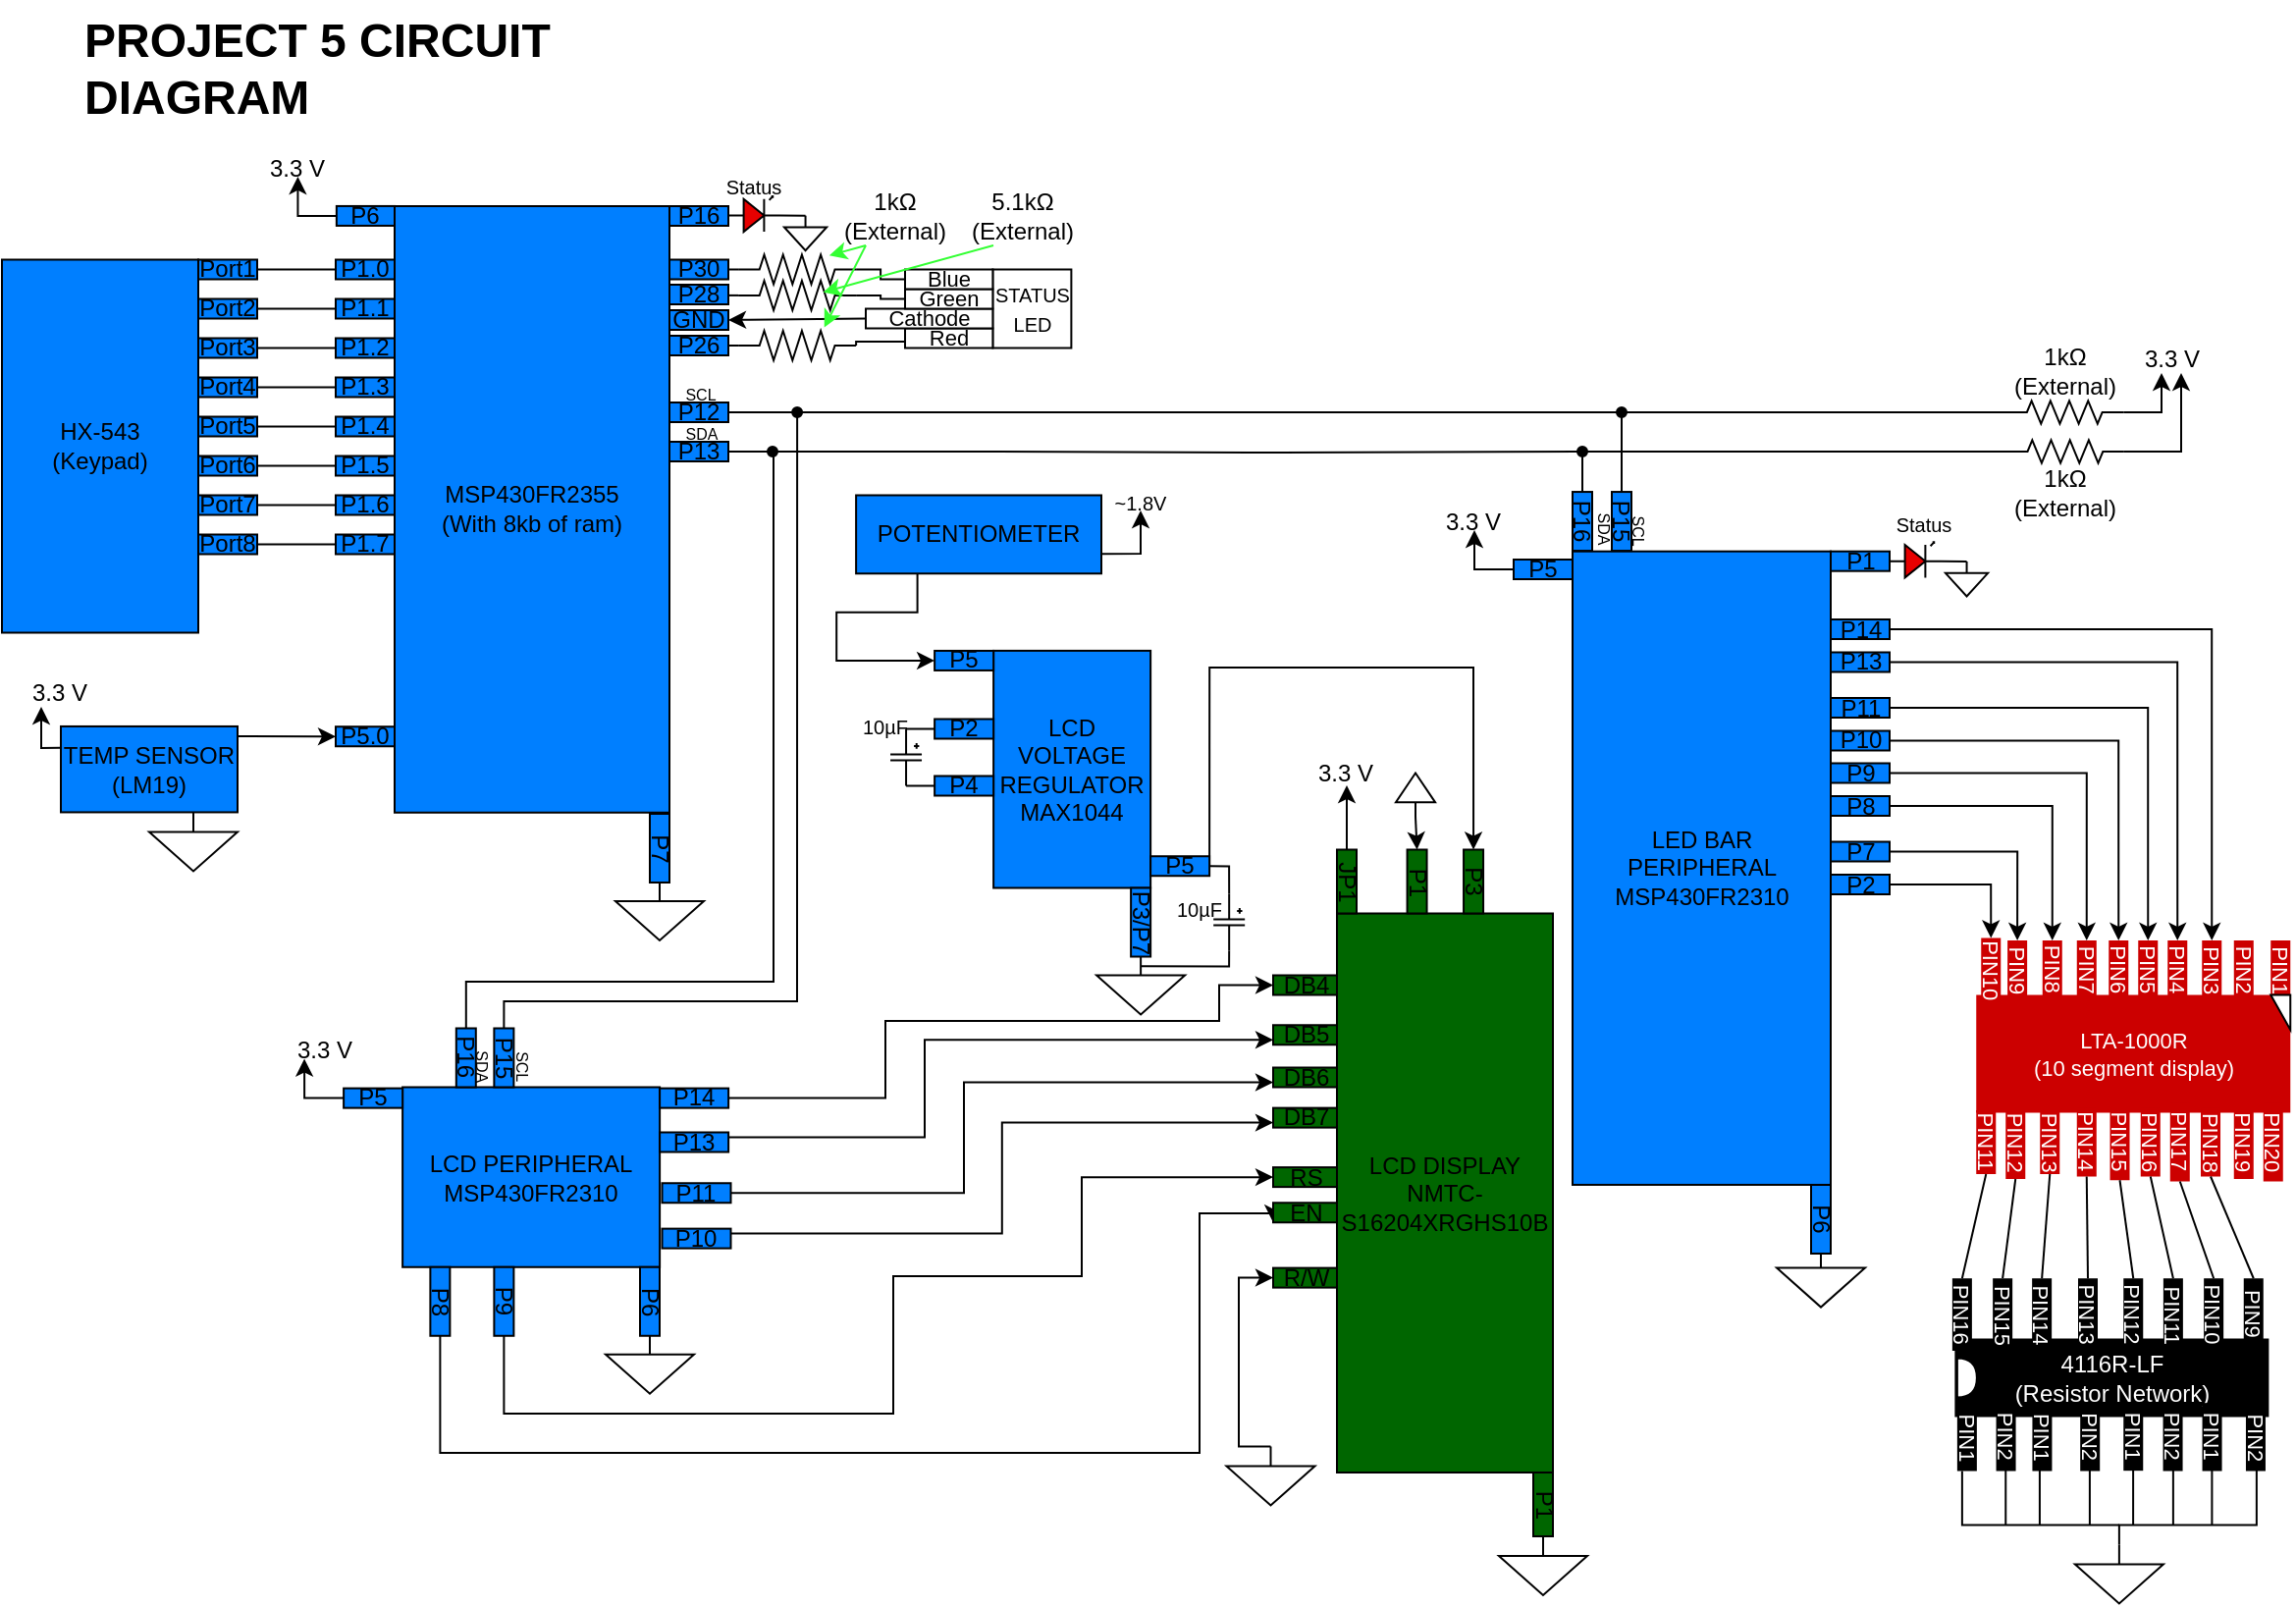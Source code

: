 <mxfile version="26.2.2">
  <diagram name="Page-1" id="REMn5LWHs8HombECE-7a">
    <mxGraphModel dx="1699" dy="980" grid="1" gridSize="10" guides="1" tooltips="1" connect="1" arrows="1" fold="1" page="1" pageScale="1" pageWidth="1169" pageHeight="827" math="0" shadow="0">
      <root>
        <mxCell id="0" />
        <mxCell id="1" parent="0" />
        <mxCell id="87LP5JKLMeKJegdfesxn-217" value="HX-543&lt;div&gt;(Keypad)&lt;/div&gt;" style="rounded=0;whiteSpace=wrap;html=1;strokeColor=default;fillColor=#007FFF;" vertex="1" parent="1">
          <mxGeometry y="142.25" width="100" height="190" as="geometry" />
        </mxCell>
        <mxCell id="87LP5JKLMeKJegdfesxn-218" style="edgeStyle=orthogonalEdgeStyle;rounded=0;orthogonalLoop=1;jettySize=auto;html=1;entryX=0;entryY=0.5;entryDx=0;entryDy=0;endArrow=none;startFill=0;" edge="1" parent="1" source="87LP5JKLMeKJegdfesxn-219" target="87LP5JKLMeKJegdfesxn-294">
          <mxGeometry relative="1" as="geometry" />
        </mxCell>
        <mxCell id="87LP5JKLMeKJegdfesxn-219" value="Port1" style="rounded=0;whiteSpace=wrap;html=1;strokeColor=default;fillColor=#007FFF;" vertex="1" parent="1">
          <mxGeometry x="100" y="142.25" width="30" height="10" as="geometry" />
        </mxCell>
        <mxCell id="87LP5JKLMeKJegdfesxn-220" style="edgeStyle=orthogonalEdgeStyle;rounded=0;orthogonalLoop=1;jettySize=auto;html=1;entryX=0;entryY=0.5;entryDx=0;entryDy=0;endArrow=none;startFill=0;" edge="1" parent="1" source="87LP5JKLMeKJegdfesxn-221" target="87LP5JKLMeKJegdfesxn-295">
          <mxGeometry relative="1" as="geometry" />
        </mxCell>
        <mxCell id="87LP5JKLMeKJegdfesxn-221" value="Port2" style="rounded=0;whiteSpace=wrap;html=1;strokeColor=default;fillColor=#007FFF;" vertex="1" parent="1">
          <mxGeometry x="100" y="162.25" width="30" height="10" as="geometry" />
        </mxCell>
        <mxCell id="87LP5JKLMeKJegdfesxn-222" style="edgeStyle=orthogonalEdgeStyle;rounded=0;orthogonalLoop=1;jettySize=auto;html=1;entryX=0;entryY=0.5;entryDx=0;entryDy=0;endArrow=none;startFill=0;" edge="1" parent="1" source="87LP5JKLMeKJegdfesxn-223" target="87LP5JKLMeKJegdfesxn-296">
          <mxGeometry relative="1" as="geometry" />
        </mxCell>
        <mxCell id="87LP5JKLMeKJegdfesxn-223" value="Port3" style="rounded=0;whiteSpace=wrap;html=1;strokeColor=default;fillColor=#007FFF;" vertex="1" parent="1">
          <mxGeometry x="100" y="182.25" width="30" height="10" as="geometry" />
        </mxCell>
        <mxCell id="87LP5JKLMeKJegdfesxn-224" style="edgeStyle=orthogonalEdgeStyle;rounded=0;orthogonalLoop=1;jettySize=auto;html=1;entryX=0;entryY=0.5;entryDx=0;entryDy=0;endArrow=none;startFill=0;" edge="1" parent="1" source="87LP5JKLMeKJegdfesxn-225" target="87LP5JKLMeKJegdfesxn-297">
          <mxGeometry relative="1" as="geometry" />
        </mxCell>
        <mxCell id="87LP5JKLMeKJegdfesxn-225" value="Port4" style="rounded=0;whiteSpace=wrap;html=1;strokeColor=default;fillColor=#007FFF;" vertex="1" parent="1">
          <mxGeometry x="100" y="202.25" width="30" height="10" as="geometry" />
        </mxCell>
        <mxCell id="87LP5JKLMeKJegdfesxn-226" style="edgeStyle=orthogonalEdgeStyle;rounded=0;orthogonalLoop=1;jettySize=auto;html=1;entryX=0;entryY=0.5;entryDx=0;entryDy=0;endArrow=none;startFill=0;" edge="1" parent="1" source="87LP5JKLMeKJegdfesxn-227" target="87LP5JKLMeKJegdfesxn-298">
          <mxGeometry relative="1" as="geometry" />
        </mxCell>
        <mxCell id="87LP5JKLMeKJegdfesxn-227" value="Port5" style="rounded=0;whiteSpace=wrap;html=1;strokeColor=default;fillColor=#007FFF;" vertex="1" parent="1">
          <mxGeometry x="100" y="222.25" width="30" height="10" as="geometry" />
        </mxCell>
        <mxCell id="87LP5JKLMeKJegdfesxn-228" style="edgeStyle=orthogonalEdgeStyle;rounded=0;orthogonalLoop=1;jettySize=auto;html=1;entryX=0;entryY=0.5;entryDx=0;entryDy=0;endArrow=none;startFill=0;" edge="1" parent="1" source="87LP5JKLMeKJegdfesxn-229" target="87LP5JKLMeKJegdfesxn-299">
          <mxGeometry relative="1" as="geometry" />
        </mxCell>
        <mxCell id="87LP5JKLMeKJegdfesxn-229" value="Port6" style="rounded=0;whiteSpace=wrap;html=1;strokeColor=default;fillColor=#007FFF;" vertex="1" parent="1">
          <mxGeometry x="100" y="242.25" width="30" height="10" as="geometry" />
        </mxCell>
        <mxCell id="87LP5JKLMeKJegdfesxn-230" style="edgeStyle=orthogonalEdgeStyle;rounded=0;orthogonalLoop=1;jettySize=auto;html=1;entryX=0;entryY=0.5;entryDx=0;entryDy=0;endArrow=none;startFill=0;" edge="1" parent="1" source="87LP5JKLMeKJegdfesxn-231" target="87LP5JKLMeKJegdfesxn-300">
          <mxGeometry relative="1" as="geometry" />
        </mxCell>
        <mxCell id="87LP5JKLMeKJegdfesxn-231" value="Port7" style="rounded=0;whiteSpace=wrap;html=1;strokeColor=default;fillColor=#007FFF;" vertex="1" parent="1">
          <mxGeometry x="100" y="262.25" width="30" height="10" as="geometry" />
        </mxCell>
        <mxCell id="87LP5JKLMeKJegdfesxn-232" style="edgeStyle=orthogonalEdgeStyle;rounded=0;orthogonalLoop=1;jettySize=auto;html=1;entryX=0;entryY=0.5;entryDx=0;entryDy=0;endArrow=none;startFill=0;" edge="1" parent="1" source="87LP5JKLMeKJegdfesxn-233" target="87LP5JKLMeKJegdfesxn-301">
          <mxGeometry relative="1" as="geometry" />
        </mxCell>
        <mxCell id="87LP5JKLMeKJegdfesxn-233" value="Port8" style="rounded=0;whiteSpace=wrap;html=1;strokeColor=default;fillColor=#007FFF;" vertex="1" parent="1">
          <mxGeometry x="100" y="282.25" width="30" height="10" as="geometry" />
        </mxCell>
        <mxCell id="87LP5JKLMeKJegdfesxn-234" value="MSP430FR2355&lt;div&gt;(With 8kb of ram)&lt;/div&gt;" style="rounded=0;whiteSpace=wrap;html=1;strokeColor=default;fillColor=#007FFF;" vertex="1" parent="1">
          <mxGeometry x="200" y="115" width="140" height="308.87" as="geometry" />
        </mxCell>
        <mxCell id="87LP5JKLMeKJegdfesxn-235" value="LTA-1000R&lt;div&gt;(10 segment display)&lt;/div&gt;" style="rounded=0;whiteSpace=wrap;html=1;strokeColor=none;fillColor=light-dark(#CC0000,#CC0000);rotation=0;fontColor=light-dark(#FFFFFF,#FFFFFF);labelBorderColor=none;fontStyle=0;fontSize=11;" vertex="1" parent="1">
          <mxGeometry x="1005.63" y="516.75" width="160" height="60" as="geometry" />
        </mxCell>
        <mxCell id="87LP5JKLMeKJegdfesxn-236" value="&lt;font style=&quot;&quot;&gt;4116R-LF&lt;br&gt;&lt;/font&gt;&lt;div&gt;&lt;font style=&quot;&quot;&gt;(Resistor Network)&lt;span style=&quot;font-family: monospace; font-size: 0px; text-align: start; text-wrap-mode: nowrap; background-color: transparent;&quot;&gt;%3CmxGraphModel%3E%3Croot%3E%3CmxCell%20id%3D%220%22%2F%3E%3CmxCell%20id%3D%221%22%20parent%3D%220%22%2F%3E%3CmxCell%20id%3D%222%22%20value%3D%22HX-543%26lt%3Bdiv%26gt%3B(Keypad)%26lt%3B%2Fdiv%26gt%3B%22%20style%3D%22rounded%3D0%3BwhiteSpace%3Dwrap%3Bhtml%3D1%3BstrokeColor%3Dnone%3BfillColor%3D%23007FFF%3B%22%20vertex%3D%221%22%20parent%3D%221%22%3E%3CmxGeometry%20x%3D%22130%22%20y%3D%22130%22%20width%3D%22170%22%20height%3D%22190%22%20as%3D%22geometry%22%2F%3E%3C%2FmxCell%3E%3C%2Froot%3E%3C%2FmxGraphModel%3E&lt;/span&gt;&lt;/font&gt;&lt;/div&gt;" style="rounded=0;whiteSpace=wrap;html=1;strokeColor=none;fillColor=light-dark(#000000,#FFFFFF);rotation=0;fontColor=light-dark(#FFFFFF,#000000);" vertex="1" parent="1">
          <mxGeometry x="994.69" y="691.75" width="160" height="40" as="geometry" />
        </mxCell>
        <mxCell id="87LP5JKLMeKJegdfesxn-237" value="" style="pointerEvents=1;verticalLabelPosition=bottom;shadow=0;dashed=0;align=center;html=1;verticalAlign=top;shape=mxgraph.electrical.signal_sources.signal_ground;" vertex="1" parent="1">
          <mxGeometry x="312.5" y="459" width="45" height="30" as="geometry" />
        </mxCell>
        <mxCell id="87LP5JKLMeKJegdfesxn-238" value="P7" style="rounded=0;whiteSpace=wrap;html=1;strokeColor=default;fillColor=#007FFF;rotation=90;" vertex="1" parent="1">
          <mxGeometry x="317.5" y="437" width="35" height="10" as="geometry" />
        </mxCell>
        <mxCell id="87LP5JKLMeKJegdfesxn-239" value="" style="pointerEvents=1;verticalLabelPosition=bottom;shadow=0;dashed=0;align=center;html=1;verticalAlign=top;shape=mxgraph.electrical.signal_sources.signal_ground;fontColor=light-dark(#FFFFFF,#000000);" vertex="1" parent="1">
          <mxGeometry x="1055.94" y="796.75" width="45" height="30" as="geometry" />
        </mxCell>
        <mxCell id="87LP5JKLMeKJegdfesxn-240" value="" style="shape=or;whiteSpace=wrap;html=1;fontColor=light-dark(#FFFFFF,#000000);" vertex="1" parent="1">
          <mxGeometry x="995.94" y="701.75" width="10" height="20" as="geometry" />
        </mxCell>
        <mxCell id="87LP5JKLMeKJegdfesxn-241" value="PIN1" style="rounded=0;whiteSpace=wrap;html=1;strokeColor=none;fillColor=light-dark(#CC0000,#CC0000);rotation=90;fontColor=light-dark(#FFFFFF,#FFFFFF);labelBorderColor=none;fontStyle=0;fontSize=11;" vertex="1" parent="1">
          <mxGeometry x="1145.63" y="499" width="30" height="10" as="geometry" />
        </mxCell>
        <mxCell id="87LP5JKLMeKJegdfesxn-242" value="" style="verticalLabelPosition=bottom;verticalAlign=top;html=1;shape=mxgraph.basic.orthogonal_triangle;strokeColor=default;fillColor=default;fontColor=light-dark(#FFFFFF,#FFFFFF);rotation=-180;" vertex="1" parent="1">
          <mxGeometry x="1155.63" y="516.75" width="10" height="17.75" as="geometry" />
        </mxCell>
        <mxCell id="87LP5JKLMeKJegdfesxn-243" value="PIN2" style="rounded=0;whiteSpace=wrap;html=1;strokeColor=none;fillColor=light-dark(#CC0000,#CC0000);rotation=90;fontColor=light-dark(#FFFFFF,#FFFFFF);labelBorderColor=none;fontStyle=0;fontSize=11;" vertex="1" parent="1">
          <mxGeometry x="1126.88" y="499" width="30" height="10" as="geometry" />
        </mxCell>
        <mxCell id="87LP5JKLMeKJegdfesxn-244" value="PIN3" style="rounded=0;whiteSpace=wrap;html=1;strokeColor=none;fillColor=light-dark(#CC0000,#CC0000);rotation=90;fontColor=light-dark(#FFFFFF,#FFFFFF);labelBorderColor=none;fontStyle=0;fontSize=11;" vertex="1" parent="1">
          <mxGeometry x="1110.63" y="499" width="30" height="10" as="geometry" />
        </mxCell>
        <mxCell id="87LP5JKLMeKJegdfesxn-245" value="PIN4" style="rounded=0;whiteSpace=wrap;html=1;strokeColor=none;fillColor=light-dark(#CC0000,#CC0000);rotation=90;fontColor=light-dark(#FFFFFF,#FFFFFF);labelBorderColor=none;fontStyle=0;fontSize=11;" vertex="1" parent="1">
          <mxGeometry x="1093.13" y="499" width="30" height="10" as="geometry" />
        </mxCell>
        <mxCell id="87LP5JKLMeKJegdfesxn-246" value="PIN5" style="rounded=0;whiteSpace=wrap;html=1;strokeColor=none;fillColor=light-dark(#CC0000,#CC0000);rotation=90;fontColor=light-dark(#FFFFFF,#FFFFFF);labelBorderColor=none;fontStyle=0;fontSize=11;" vertex="1" parent="1">
          <mxGeometry x="1078.13" y="499" width="30" height="10" as="geometry" />
        </mxCell>
        <mxCell id="87LP5JKLMeKJegdfesxn-247" value="PIN6" style="rounded=0;whiteSpace=wrap;html=1;strokeColor=none;fillColor=light-dark(#CC0000,#CC0000);rotation=90;fontColor=light-dark(#FFFFFF,#FFFFFF);labelBorderColor=none;fontStyle=0;fontSize=11;" vertex="1" parent="1">
          <mxGeometry x="1063.13" y="499" width="30" height="10" as="geometry" />
        </mxCell>
        <mxCell id="87LP5JKLMeKJegdfesxn-248" value="PIN7" style="rounded=0;whiteSpace=wrap;html=1;strokeColor=none;fillColor=light-dark(#CC0000,#CC0000);rotation=90;fontColor=light-dark(#FFFFFF,#FFFFFF);labelBorderColor=none;fontStyle=0;fontSize=11;" vertex="1" parent="1">
          <mxGeometry x="1046.88" y="499" width="30" height="10" as="geometry" />
        </mxCell>
        <mxCell id="87LP5JKLMeKJegdfesxn-249" value="PIN8" style="rounded=0;whiteSpace=wrap;html=1;strokeColor=none;fillColor=light-dark(#CC0000,#CC0000);rotation=90;fontColor=light-dark(#FFFFFF,#FFFFFF);labelBorderColor=none;fontStyle=0;fontSize=11;" vertex="1" parent="1">
          <mxGeometry x="1029.38" y="499" width="30" height="10" as="geometry" />
        </mxCell>
        <mxCell id="87LP5JKLMeKJegdfesxn-250" value="PIN9" style="rounded=0;whiteSpace=wrap;html=1;strokeColor=none;fillColor=light-dark(#CC0000,#CC0000);rotation=90;fontColor=light-dark(#FFFFFF,#FFFFFF);labelBorderColor=none;fontStyle=0;fontSize=11;" vertex="1" parent="1">
          <mxGeometry x="1011.56" y="499" width="30" height="10" as="geometry" />
        </mxCell>
        <mxCell id="87LP5JKLMeKJegdfesxn-251" value="PIN10" style="rounded=0;whiteSpace=wrap;html=1;strokeColor=none;fillColor=light-dark(#CC0000,#CC0000);rotation=90;fontColor=light-dark(#FFFFFF,#FFFFFF);labelBorderColor=none;fontStyle=0;fontSize=11;" vertex="1" parent="1">
          <mxGeometry x="996.88" y="499" width="32.5" height="10" as="geometry" />
        </mxCell>
        <mxCell id="87LP5JKLMeKJegdfesxn-252" value="PIN20" style="rounded=0;whiteSpace=wrap;html=1;strokeColor=none;fillColor=light-dark(#CC0000,#CC0000);rotation=90;fontColor=light-dark(#FFFFFF,#FFFFFF);labelBorderColor=none;fontStyle=0;fontSize=11;" vertex="1" parent="1">
          <mxGeometry x="1136.88" y="586.75" width="40" height="10" as="geometry" />
        </mxCell>
        <mxCell id="87LP5JKLMeKJegdfesxn-253" value="PIN19" style="rounded=0;whiteSpace=wrap;html=1;strokeColor=none;fillColor=light-dark(#CC0000,#CC0000);rotation=90;fontColor=light-dark(#FFFFFF,#FFFFFF);labelBorderColor=none;fontStyle=0;fontSize=11;" vertex="1" parent="1">
          <mxGeometry x="1123.13" y="586.75" width="37.5" height="10" as="geometry" />
        </mxCell>
        <mxCell id="87LP5JKLMeKJegdfesxn-254" value="PIN18" style="rounded=0;whiteSpace=wrap;html=1;strokeColor=none;fillColor=light-dark(#CC0000,#CC0000);rotation=90;fontColor=light-dark(#FFFFFF,#FFFFFF);labelBorderColor=none;fontStyle=0;fontSize=11;" vertex="1" parent="1">
          <mxGeometry x="1107.51" y="586.75" width="35" height="10" as="geometry" />
        </mxCell>
        <mxCell id="87LP5JKLMeKJegdfesxn-255" value="PIN17" style="rounded=0;whiteSpace=wrap;html=1;strokeColor=none;fillColor=light-dark(#CC0000,#CC0000);rotation=90;fontColor=light-dark(#FFFFFF,#FFFFFF);labelBorderColor=none;fontStyle=0;fontSize=11;" vertex="1" parent="1">
          <mxGeometry x="1089.38" y="586.75" width="40" height="10" as="geometry" />
        </mxCell>
        <mxCell id="87LP5JKLMeKJegdfesxn-256" value="PIN16" style="rounded=0;whiteSpace=wrap;html=1;strokeColor=none;fillColor=light-dark(#CC0000,#CC0000);rotation=90;fontColor=light-dark(#FFFFFF,#FFFFFF);labelBorderColor=none;fontStyle=0;fontSize=11;" vertex="1" parent="1">
          <mxGeometry x="1076.88" y="586.75" width="35" height="10" as="geometry" />
        </mxCell>
        <mxCell id="87LP5JKLMeKJegdfesxn-257" value="PIN15" style="rounded=0;whiteSpace=wrap;html=1;strokeColor=none;fillColor=light-dark(#CC0000,#CC0000);rotation=90;fontColor=light-dark(#FFFFFF,#FFFFFF);labelBorderColor=none;fontStyle=0;fontSize=11;" vertex="1" parent="1">
          <mxGeometry x="1059.38" y="586.75" width="38.75" height="10" as="geometry" />
        </mxCell>
        <mxCell id="87LP5JKLMeKJegdfesxn-258" value="PIN14" style="rounded=0;whiteSpace=wrap;html=1;strokeColor=none;fillColor=light-dark(#CC0000,#CC0000);rotation=90;fontColor=light-dark(#FFFFFF,#FFFFFF);labelBorderColor=none;fontStyle=0;fontSize=11;" vertex="1" parent="1">
          <mxGeometry x="1044.38" y="586.75" width="35" height="10" as="geometry" />
        </mxCell>
        <mxCell id="87LP5JKLMeKJegdfesxn-259" value="PIN13" style="rounded=0;whiteSpace=wrap;html=1;strokeColor=none;fillColor=light-dark(#CC0000,#CC0000);rotation=90;fontColor=light-dark(#FFFFFF,#FFFFFF);labelBorderColor=none;fontStyle=0;fontSize=11;" vertex="1" parent="1">
          <mxGeometry x="1026.88" y="586.75" width="32.5" height="10" as="geometry" />
        </mxCell>
        <mxCell id="87LP5JKLMeKJegdfesxn-260" value="PIN12" style="rounded=0;whiteSpace=wrap;html=1;strokeColor=none;fillColor=light-dark(#CC0000,#CC0000);rotation=90;fontColor=light-dark(#FFFFFF,#FFFFFF);labelBorderColor=none;fontStyle=0;fontSize=11;" vertex="1" parent="1">
          <mxGeometry x="1006.88" y="586.75" width="37.5" height="10" as="geometry" />
        </mxCell>
        <mxCell id="87LP5JKLMeKJegdfesxn-261" value="PIN11" style="rounded=0;whiteSpace=wrap;html=1;strokeColor=none;fillColor=light-dark(#CC0000,#CC0000);rotation=90;fontColor=light-dark(#FFFFFF,#FFFFFF);labelBorderColor=none;fontStyle=0;fontSize=11;" vertex="1" parent="1">
          <mxGeometry x="994.38" y="586.75" width="32.5" height="10" as="geometry" />
        </mxCell>
        <mxCell id="87LP5JKLMeKJegdfesxn-262" value="PIN2" style="rounded=0;whiteSpace=wrap;html=1;strokeColor=none;fillColor=light-dark(#000000,#FFFFFF);rotation=90;fontColor=light-dark(#FFFFFF,#000000);labelBorderColor=none;fontStyle=0;fontSize=11;" vertex="1" parent="1">
          <mxGeometry x="1003.44" y="736.91" width="34.68" height="10" as="geometry" />
        </mxCell>
        <mxCell id="87LP5JKLMeKJegdfesxn-263" value="PIN1" style="rounded=0;whiteSpace=wrap;html=1;strokeColor=none;fillColor=light-dark(#000000,#FFFFFF);rotation=90;fontColor=light-dark(#FFFFFF,#000000);labelBorderColor=none;fontStyle=0;fontSize=11;" vertex="1" parent="1">
          <mxGeometry x="983.6" y="736.91" width="34.68" height="10" as="geometry" />
        </mxCell>
        <mxCell id="87LP5JKLMeKJegdfesxn-264" value="PIN10" style="rounded=0;whiteSpace=wrap;html=1;strokeColor=none;fillColor=light-dark(#000000,#FFFFFF);rotation=90;fontColor=light-dark(#FFFFFF,#000000);labelBorderColor=none;fontStyle=0;fontSize=11;" vertex="1" parent="1">
          <mxGeometry x="1108.13" y="674.56" width="36.88" height="10" as="geometry" />
        </mxCell>
        <mxCell id="87LP5JKLMeKJegdfesxn-265" value="PIN11" style="rounded=0;whiteSpace=wrap;html=1;strokeColor=none;fillColor=light-dark(#000000,#FFFFFF);rotation=90;fontColor=light-dark(#FFFFFF,#000000);labelBorderColor=none;fontStyle=0;fontSize=11;" vertex="1" parent="1">
          <mxGeometry x="1087.5" y="674.56" width="36.88" height="10" as="geometry" />
        </mxCell>
        <mxCell id="87LP5JKLMeKJegdfesxn-266" value="PIN12" style="rounded=0;whiteSpace=wrap;html=1;strokeColor=none;fillColor=light-dark(#000000,#FFFFFF);rotation=90;fontColor=light-dark(#FFFFFF,#000000);labelBorderColor=none;fontStyle=0;fontSize=11;" vertex="1" parent="1">
          <mxGeometry x="1067.19" y="674.56" width="36.88" height="10" as="geometry" />
        </mxCell>
        <mxCell id="87LP5JKLMeKJegdfesxn-267" value="PIN13" style="rounded=0;whiteSpace=wrap;html=1;strokeColor=none;fillColor=light-dark(#000000,#FFFFFF);rotation=90;fontColor=light-dark(#FFFFFF,#000000);labelBorderColor=none;fontStyle=0;fontSize=11;" vertex="1" parent="1">
          <mxGeometry x="1044.06" y="674.56" width="36.88" height="10" as="geometry" />
        </mxCell>
        <mxCell id="87LP5JKLMeKJegdfesxn-268" value="PIN14" style="rounded=0;whiteSpace=wrap;html=1;strokeColor=none;fillColor=light-dark(#000000,#FFFFFF);rotation=90;fontColor=light-dark(#FFFFFF,#000000);labelBorderColor=none;fontStyle=0;fontSize=11;" vertex="1" parent="1">
          <mxGeometry x="1020.63" y="674.56" width="36.88" height="10" as="geometry" />
        </mxCell>
        <mxCell id="87LP5JKLMeKJegdfesxn-269" value="PIN15" style="rounded=0;whiteSpace=wrap;html=1;strokeColor=none;fillColor=light-dark(#000000,#FFFFFF);rotation=90;fontColor=light-dark(#FFFFFF,#000000);labelBorderColor=none;fontStyle=0;fontSize=11;" vertex="1" parent="1">
          <mxGeometry x="999.38" y="675.81" width="39.38" height="10" as="geometry" />
        </mxCell>
        <mxCell id="87LP5JKLMeKJegdfesxn-270" value="PIN16" style="rounded=0;whiteSpace=wrap;html=1;strokeColor=none;fillColor=light-dark(#000000,#FFFFFF);rotation=90;fontColor=light-dark(#FFFFFF,#000000);labelBorderColor=none;fontStyle=0;fontSize=11;" vertex="1" parent="1">
          <mxGeometry x="980.0" y="674.56" width="36.88" height="10" as="geometry" />
        </mxCell>
        <mxCell id="87LP5JKLMeKJegdfesxn-271" value="PIN9" style="rounded=0;whiteSpace=wrap;html=1;strokeColor=none;fillColor=light-dark(#000000,#FFFFFF);rotation=90;fontColor=light-dark(#FFFFFF,#000000);labelBorderColor=none;fontStyle=0;fontSize=11;" vertex="1" parent="1">
          <mxGeometry x="1128.44" y="674.56" width="36.88" height="10" as="geometry" />
        </mxCell>
        <mxCell id="87LP5JKLMeKJegdfesxn-272" value="PIN2" style="rounded=0;whiteSpace=wrap;html=1;strokeColor=none;fillColor=light-dark(#000000,#FFFFFF);rotation=90;fontColor=light-dark(#FFFFFF,#000000);labelBorderColor=none;fontStyle=0;fontSize=11;" vertex="1" parent="1">
          <mxGeometry x="1046.26" y="736.91" width="34.68" height="10" as="geometry" />
        </mxCell>
        <mxCell id="87LP5JKLMeKJegdfesxn-273" value="PIN1" style="rounded=0;whiteSpace=wrap;html=1;strokeColor=none;fillColor=light-dark(#000000,#FFFFFF);rotation=90;fontColor=light-dark(#FFFFFF,#000000);labelBorderColor=none;fontStyle=0;fontSize=11;" vertex="1" parent="1">
          <mxGeometry x="1021.88" y="736.91" width="34.68" height="10" as="geometry" />
        </mxCell>
        <mxCell id="87LP5JKLMeKJegdfesxn-274" value="PIN2" style="rounded=0;whiteSpace=wrap;html=1;strokeColor=none;fillColor=light-dark(#000000,#FFFFFF);rotation=90;fontColor=light-dark(#FFFFFF,#000000);labelBorderColor=none;fontStyle=0;fontSize=11;" vertex="1" parent="1">
          <mxGeometry x="1088.44" y="736.91" width="34.68" height="10" as="geometry" />
        </mxCell>
        <mxCell id="87LP5JKLMeKJegdfesxn-275" value="PIN1" style="rounded=0;whiteSpace=wrap;html=1;strokeColor=none;fillColor=light-dark(#000000,#FFFFFF);rotation=90;fontColor=light-dark(#FFFFFF,#000000);labelBorderColor=none;fontStyle=0;fontSize=11;" vertex="1" parent="1">
          <mxGeometry x="1068.29" y="736.75" width="34.68" height="10" as="geometry" />
        </mxCell>
        <mxCell id="87LP5JKLMeKJegdfesxn-276" value="PIN2" style="rounded=0;whiteSpace=wrap;html=1;strokeColor=none;fillColor=light-dark(#000000,#FFFFFF);rotation=90;fontColor=light-dark(#FFFFFF,#000000);labelBorderColor=none;fontStyle=0;fontSize=11;" vertex="1" parent="1">
          <mxGeometry x="1130.64" y="736.91" width="34.68" height="10" as="geometry" />
        </mxCell>
        <mxCell id="87LP5JKLMeKJegdfesxn-277" value="PIN1" style="rounded=0;whiteSpace=wrap;html=1;strokeColor=none;fillColor=light-dark(#000000,#FFFFFF);rotation=90;fontColor=light-dark(#FFFFFF,#000000);labelBorderColor=none;fontStyle=0;fontSize=11;" vertex="1" parent="1">
          <mxGeometry x="1108.44" y="736.91" width="34.68" height="10" as="geometry" />
        </mxCell>
        <mxCell id="87LP5JKLMeKJegdfesxn-278" value="" style="endArrow=none;html=1;rounded=0;exitX=0.5;exitY=0;exitDx=0;exitDy=0;exitPerimeter=0;fontColor=light-dark(#FFFFFF,#000000);" edge="1" parent="1" source="87LP5JKLMeKJegdfesxn-239">
          <mxGeometry width="50" height="50" relative="1" as="geometry">
            <mxPoint x="1068.44" y="786.75" as="sourcePoint" />
            <mxPoint x="1148.44" y="756.75" as="targetPoint" />
            <Array as="points">
              <mxPoint x="1078.44" y="786.75" />
              <mxPoint x="1148.44" y="786.75" />
            </Array>
          </mxGeometry>
        </mxCell>
        <mxCell id="87LP5JKLMeKJegdfesxn-279" value="" style="endArrow=none;html=1;rounded=0;exitX=1;exitY=0.75;exitDx=0;exitDy=0;fontColor=light-dark(#FFFFFF,#000000);" edge="1" parent="1" source="87LP5JKLMeKJegdfesxn-263">
          <mxGeometry width="50" height="50" relative="1" as="geometry">
            <mxPoint x="998.44" y="766.75" as="sourcePoint" />
            <mxPoint x="1078.44" y="786.75" as="targetPoint" />
            <Array as="points">
              <mxPoint x="998.44" y="786.75" />
            </Array>
          </mxGeometry>
        </mxCell>
        <mxCell id="87LP5JKLMeKJegdfesxn-280" value="" style="endArrow=none;html=1;rounded=0;fontColor=light-dark(#FFFFFF,#000000);" edge="1" parent="1">
          <mxGeometry width="50" height="50" relative="1" as="geometry">
            <mxPoint x="1020.63" y="786.75" as="sourcePoint" />
            <mxPoint x="1020.63" y="756.75" as="targetPoint" />
          </mxGeometry>
        </mxCell>
        <mxCell id="87LP5JKLMeKJegdfesxn-281" value="" style="endArrow=none;html=1;rounded=0;fontColor=light-dark(#FFFFFF,#000000);" edge="1" parent="1">
          <mxGeometry width="50" height="50" relative="1" as="geometry">
            <mxPoint x="1037.96" y="786.75" as="sourcePoint" />
            <mxPoint x="1037.96" y="756.75" as="targetPoint" />
          </mxGeometry>
        </mxCell>
        <mxCell id="87LP5JKLMeKJegdfesxn-282" value="" style="endArrow=none;html=1;rounded=0;fontColor=light-dark(#FFFFFF,#000000);" edge="1" parent="1">
          <mxGeometry width="50" height="50" relative="1" as="geometry">
            <mxPoint x="1063.45" y="786.75" as="sourcePoint" />
            <mxPoint x="1063.45" y="756.75" as="targetPoint" />
          </mxGeometry>
        </mxCell>
        <mxCell id="87LP5JKLMeKJegdfesxn-283" value="" style="endArrow=none;html=1;rounded=0;fontColor=light-dark(#FFFFFF,#000000);" edge="1" parent="1">
          <mxGeometry width="50" height="50" relative="1" as="geometry">
            <mxPoint x="1085.55" y="786.75" as="sourcePoint" />
            <mxPoint x="1085.55" y="756.75" as="targetPoint" />
          </mxGeometry>
        </mxCell>
        <mxCell id="87LP5JKLMeKJegdfesxn-284" value="" style="endArrow=none;html=1;rounded=0;fontColor=light-dark(#FFFFFF,#000000);" edge="1" parent="1">
          <mxGeometry width="50" height="50" relative="1" as="geometry">
            <mxPoint x="1105.94" y="786.75" as="sourcePoint" />
            <mxPoint x="1105.94" y="756.75" as="targetPoint" />
          </mxGeometry>
        </mxCell>
        <mxCell id="87LP5JKLMeKJegdfesxn-285" value="" style="endArrow=none;html=1;rounded=0;fontColor=light-dark(#FFFFFF,#000000);" edge="1" parent="1">
          <mxGeometry width="50" height="50" relative="1" as="geometry">
            <mxPoint x="1125.7" y="786.75" as="sourcePoint" />
            <mxPoint x="1125.7" y="756.75" as="targetPoint" />
          </mxGeometry>
        </mxCell>
        <mxCell id="87LP5JKLMeKJegdfesxn-286" value="" style="endArrow=none;html=1;rounded=0;exitX=0;exitY=0.5;exitDx=0;exitDy=0;entryX=1;entryY=0.5;entryDx=0;entryDy=0;" edge="1" parent="1" source="87LP5JKLMeKJegdfesxn-270" target="87LP5JKLMeKJegdfesxn-261">
          <mxGeometry width="50" height="50" relative="1" as="geometry">
            <mxPoint x="996.26" y="656.75" as="sourcePoint" />
            <mxPoint x="998.44" y="606.75" as="targetPoint" />
          </mxGeometry>
        </mxCell>
        <mxCell id="87LP5JKLMeKJegdfesxn-287" value="" style="endArrow=none;html=1;rounded=0;exitX=0;exitY=0.5;exitDx=0;exitDy=0;entryX=1;entryY=0.5;entryDx=0;entryDy=0;" edge="1" parent="1" source="87LP5JKLMeKJegdfesxn-269" target="87LP5JKLMeKJegdfesxn-260">
          <mxGeometry width="50" height="50" relative="1" as="geometry">
            <mxPoint x="1019.28" y="666.75" as="sourcePoint" />
            <mxPoint x="1018.44" y="606.75" as="targetPoint" />
          </mxGeometry>
        </mxCell>
        <mxCell id="87LP5JKLMeKJegdfesxn-288" value="" style="endArrow=none;html=1;rounded=0;exitX=0;exitY=0.5;exitDx=0;exitDy=0;entryX=1;entryY=0.5;entryDx=0;entryDy=0;" edge="1" parent="1" source="87LP5JKLMeKJegdfesxn-268" target="87LP5JKLMeKJegdfesxn-259">
          <mxGeometry width="50" height="50" relative="1" as="geometry">
            <mxPoint x="1039.94" y="660.75" as="sourcePoint" />
            <mxPoint x="1039.94" y="606.75" as="targetPoint" />
          </mxGeometry>
        </mxCell>
        <mxCell id="87LP5JKLMeKJegdfesxn-289" value="" style="endArrow=none;html=1;rounded=0;exitX=0;exitY=0.5;exitDx=0;exitDy=0;entryX=1;entryY=0.5;entryDx=0;entryDy=0;" edge="1" parent="1" source="87LP5JKLMeKJegdfesxn-267" target="87LP5JKLMeKJegdfesxn-258">
          <mxGeometry width="50" height="50" relative="1" as="geometry">
            <mxPoint x="1060.94" y="660.75" as="sourcePoint" />
            <mxPoint x="1062.44" y="606.75" as="targetPoint" />
          </mxGeometry>
        </mxCell>
        <mxCell id="87LP5JKLMeKJegdfesxn-290" value="" style="endArrow=none;html=1;rounded=0;exitX=0;exitY=0.5;exitDx=0;exitDy=0;entryX=1;entryY=0.5;entryDx=0;entryDy=0;" edge="1" parent="1" source="87LP5JKLMeKJegdfesxn-266" target="87LP5JKLMeKJegdfesxn-257">
          <mxGeometry width="50" height="50" relative="1" as="geometry">
            <mxPoint x="1085.59" y="660.75" as="sourcePoint" />
            <mxPoint x="1085.59" y="606.75" as="targetPoint" />
          </mxGeometry>
        </mxCell>
        <mxCell id="87LP5JKLMeKJegdfesxn-291" value="" style="endArrow=none;html=1;rounded=0;exitX=0;exitY=0.5;exitDx=0;exitDy=0;entryX=1;entryY=0.5;entryDx=0;entryDy=0;" edge="1" parent="1" source="87LP5JKLMeKJegdfesxn-265" target="87LP5JKLMeKJegdfesxn-256">
          <mxGeometry width="50" height="50" relative="1" as="geometry">
            <mxPoint x="1105.44" y="656.75" as="sourcePoint" />
            <mxPoint x="1105.44" y="606.75" as="targetPoint" />
          </mxGeometry>
        </mxCell>
        <mxCell id="87LP5JKLMeKJegdfesxn-292" value="" style="endArrow=none;html=1;rounded=0;exitX=0;exitY=0.5;exitDx=0;exitDy=0;entryX=1;entryY=0.5;entryDx=0;entryDy=0;" edge="1" parent="1" target="87LP5JKLMeKJegdfesxn-255">
          <mxGeometry width="50" height="50" relative="1" as="geometry">
            <mxPoint x="1126.57" y="661.12" as="sourcePoint" />
            <mxPoint x="1126.44" y="606.75" as="targetPoint" />
          </mxGeometry>
        </mxCell>
        <mxCell id="87LP5JKLMeKJegdfesxn-293" value="" style="endArrow=none;html=1;rounded=0;exitX=0;exitY=0.5;exitDx=0;exitDy=0;entryX=1;entryY=0.5;entryDx=0;entryDy=0;" edge="1" parent="1" source="87LP5JKLMeKJegdfesxn-271" target="87LP5JKLMeKJegdfesxn-254">
          <mxGeometry width="50" height="50" relative="1" as="geometry">
            <mxPoint x="1146.94" y="658.94" as="sourcePoint" />
            <mxPoint x="1148.44" y="606.75" as="targetPoint" />
          </mxGeometry>
        </mxCell>
        <mxCell id="87LP5JKLMeKJegdfesxn-294" value="P1.0" style="rounded=0;whiteSpace=wrap;html=1;strokeColor=default;fillColor=#007FFF;" vertex="1" parent="1">
          <mxGeometry x="170" y="142.25" width="30" height="10" as="geometry" />
        </mxCell>
        <mxCell id="87LP5JKLMeKJegdfesxn-295" value="P1.1" style="rounded=0;whiteSpace=wrap;html=1;strokeColor=default;fillColor=#007FFF;" vertex="1" parent="1">
          <mxGeometry x="170" y="162.25" width="30" height="10" as="geometry" />
        </mxCell>
        <mxCell id="87LP5JKLMeKJegdfesxn-296" value="P1.2" style="rounded=0;whiteSpace=wrap;html=1;strokeColor=default;fillColor=#007FFF;" vertex="1" parent="1">
          <mxGeometry x="170" y="182.25" width="30" height="10" as="geometry" />
        </mxCell>
        <mxCell id="87LP5JKLMeKJegdfesxn-297" value="P1.3" style="rounded=0;whiteSpace=wrap;html=1;strokeColor=default;fillColor=#007FFF;" vertex="1" parent="1">
          <mxGeometry x="170" y="202.25" width="30" height="10" as="geometry" />
        </mxCell>
        <mxCell id="87LP5JKLMeKJegdfesxn-298" value="P1.4" style="rounded=0;whiteSpace=wrap;html=1;strokeColor=default;fillColor=#007FFF;" vertex="1" parent="1">
          <mxGeometry x="170" y="222.25" width="30" height="10" as="geometry" />
        </mxCell>
        <mxCell id="87LP5JKLMeKJegdfesxn-299" value="P1.5" style="rounded=0;whiteSpace=wrap;html=1;strokeColor=default;fillColor=#007FFF;" vertex="1" parent="1">
          <mxGeometry x="170" y="242.25" width="30" height="10" as="geometry" />
        </mxCell>
        <mxCell id="87LP5JKLMeKJegdfesxn-300" value="P1.6" style="rounded=0;whiteSpace=wrap;html=1;strokeColor=default;fillColor=#007FFF;" vertex="1" parent="1">
          <mxGeometry x="170" y="262.25" width="30" height="10" as="geometry" />
        </mxCell>
        <mxCell id="87LP5JKLMeKJegdfesxn-301" value="P1.7" style="rounded=0;whiteSpace=wrap;html=1;strokeColor=default;fillColor=#007FFF;" vertex="1" parent="1">
          <mxGeometry x="170" y="282.25" width="30" height="10" as="geometry" />
        </mxCell>
        <mxCell id="87LP5JKLMeKJegdfesxn-302" value="P30" style="rounded=0;whiteSpace=wrap;html=1;strokeColor=default;fillColor=#007FFF;" vertex="1" parent="1">
          <mxGeometry x="340" y="142.25" width="30" height="10" as="geometry" />
        </mxCell>
        <mxCell id="87LP5JKLMeKJegdfesxn-303" value="P16" style="rounded=0;whiteSpace=wrap;html=1;strokeColor=default;fillColor=#007FFF;" vertex="1" parent="1">
          <mxGeometry x="340" y="115" width="30" height="10" as="geometry" />
        </mxCell>
        <mxCell id="87LP5JKLMeKJegdfesxn-304" value="P28" style="rounded=0;whiteSpace=wrap;html=1;strokeColor=default;fillColor=#007FFF;" vertex="1" parent="1">
          <mxGeometry x="340" y="155" width="30" height="10" as="geometry" />
        </mxCell>
        <mxCell id="87LP5JKLMeKJegdfesxn-305" value="GND" style="rounded=0;whiteSpace=wrap;html=1;strokeColor=default;fillColor=#007FFF;" vertex="1" parent="1">
          <mxGeometry x="340" y="168" width="30" height="10" as="geometry" />
        </mxCell>
        <mxCell id="87LP5JKLMeKJegdfesxn-306" value="P26" style="rounded=0;whiteSpace=wrap;html=1;strokeColor=default;fillColor=#007FFF;" vertex="1" parent="1">
          <mxGeometry x="340" y="181" width="30" height="10" as="geometry" />
        </mxCell>
        <mxCell id="87LP5JKLMeKJegdfesxn-307" style="edgeStyle=orthogonalEdgeStyle;rounded=0;orthogonalLoop=1;jettySize=auto;html=1;entryX=0;entryY=0.5;entryDx=0;entryDy=0;" edge="1" parent="1" source="87LP5JKLMeKJegdfesxn-308" target="87LP5JKLMeKJegdfesxn-251">
          <mxGeometry relative="1" as="geometry" />
        </mxCell>
        <mxCell id="87LP5JKLMeKJegdfesxn-308" value="P2" style="rounded=0;whiteSpace=wrap;html=1;strokeColor=default;fillColor=#007FFF;" vertex="1" parent="1">
          <mxGeometry x="931.5" y="455.5" width="30" height="10" as="geometry" />
        </mxCell>
        <mxCell id="87LP5JKLMeKJegdfesxn-309" value="&lt;h1 style=&quot;margin-top: 0px;&quot;&gt;PROJECT 5 CIRCUIT DIAGRAM&lt;/h1&gt;" style="text;html=1;whiteSpace=wrap;overflow=hidden;rounded=0;" vertex="1" parent="1">
          <mxGeometry x="40" y="10" width="260" height="60" as="geometry" />
        </mxCell>
        <mxCell id="87LP5JKLMeKJegdfesxn-310" value="LCD PERIPHERAL&lt;div&gt;MSP430FR2310&lt;/div&gt;" style="rounded=0;whiteSpace=wrap;html=1;strokeColor=default;fillColor=#007FFF;" vertex="1" parent="1">
          <mxGeometry x="204.06" y="563.75" width="131" height="91.63" as="geometry" />
        </mxCell>
        <mxCell id="87LP5JKLMeKJegdfesxn-311" value="LED BAR PERIPHERAL&lt;div&gt;MSP430FR2310&lt;/div&gt;" style="rounded=0;whiteSpace=wrap;html=1;strokeColor=default;fillColor=#007FFF;" vertex="1" parent="1">
          <mxGeometry x="800" y="290.84" width="131.5" height="322.63" as="geometry" />
        </mxCell>
        <mxCell id="87LP5JKLMeKJegdfesxn-312" style="rounded=0;orthogonalLoop=1;jettySize=auto;html=1;endArrow=none;startFill=0;" edge="1" parent="1" source="87LP5JKLMeKJegdfesxn-368">
          <mxGeometry relative="1" as="geometry">
            <mxPoint x="1031.25" y="220" as="targetPoint" />
          </mxGeometry>
        </mxCell>
        <mxCell id="87LP5JKLMeKJegdfesxn-313" value="P12" style="rounded=0;whiteSpace=wrap;html=1;strokeColor=default;fillColor=#007FFF;" vertex="1" parent="1">
          <mxGeometry x="340" y="215" width="30" height="10" as="geometry" />
        </mxCell>
        <mxCell id="87LP5JKLMeKJegdfesxn-314" value="P13" style="rounded=0;whiteSpace=wrap;html=1;strokeColor=default;fillColor=#007FFF;" vertex="1" parent="1">
          <mxGeometry x="340" y="235" width="30" height="10" as="geometry" />
        </mxCell>
        <mxCell id="87LP5JKLMeKJegdfesxn-315" value="&lt;font style=&quot;font-size: 8px;&quot;&gt;SCL&lt;/font&gt;" style="text;html=1;align=center;verticalAlign=middle;whiteSpace=wrap;rounded=0;" vertex="1" parent="1">
          <mxGeometry x="341.25" y="205" width="30" height="10" as="geometry" />
        </mxCell>
        <mxCell id="87LP5JKLMeKJegdfesxn-316" value="&lt;font style=&quot;font-size: 8px;&quot;&gt;SDA&lt;/font&gt;" style="text;html=1;align=center;verticalAlign=middle;whiteSpace=wrap;rounded=0;" vertex="1" parent="1">
          <mxGeometry x="343.75" y="225" width="25" height="10" as="geometry" />
        </mxCell>
        <mxCell id="87LP5JKLMeKJegdfesxn-317" style="edgeStyle=orthogonalEdgeStyle;rounded=0;orthogonalLoop=1;jettySize=auto;html=1;endArrow=none;startFill=0;" edge="1" parent="1" source="87LP5JKLMeKJegdfesxn-365">
          <mxGeometry relative="1" as="geometry">
            <mxPoint x="447.25" y="220" as="targetPoint" />
          </mxGeometry>
        </mxCell>
        <mxCell id="87LP5JKLMeKJegdfesxn-318" value="P15" style="rounded=0;whiteSpace=wrap;html=1;strokeColor=default;fillColor=#007FFF;rotation=90;" vertex="1" parent="1">
          <mxGeometry x="240.69" y="543.75" width="30" height="10" as="geometry" />
        </mxCell>
        <mxCell id="87LP5JKLMeKJegdfesxn-319" style="edgeStyle=orthogonalEdgeStyle;rounded=0;orthogonalLoop=1;jettySize=auto;html=1;endArrow=none;startFill=0;" edge="1" parent="1" source="87LP5JKLMeKJegdfesxn-325">
          <mxGeometry relative="1" as="geometry">
            <mxPoint x="427.96" y="240" as="targetPoint" />
          </mxGeometry>
        </mxCell>
        <mxCell id="87LP5JKLMeKJegdfesxn-320" value="P16" style="rounded=0;whiteSpace=wrap;html=1;strokeColor=default;fillColor=#007FFF;rotation=90;" vertex="1" parent="1">
          <mxGeometry x="221.4" y="543.75" width="30" height="10" as="geometry" />
        </mxCell>
        <mxCell id="87LP5JKLMeKJegdfesxn-321" value="&lt;font style=&quot;font-size: 8px;&quot;&gt;SCL&lt;/font&gt;" style="text;html=1;align=center;verticalAlign=middle;whiteSpace=wrap;rounded=0;rotation=90;" vertex="1" parent="1">
          <mxGeometry x="251.4" y="548.75" width="30" height="10" as="geometry" />
        </mxCell>
        <mxCell id="87LP5JKLMeKJegdfesxn-322" value="&lt;font style=&quot;font-size: 8px;&quot;&gt;SDA&lt;/font&gt;" style="text;html=1;align=center;verticalAlign=middle;whiteSpace=wrap;rounded=0;rotation=90;" vertex="1" parent="1">
          <mxGeometry x="233.33" y="549.31" width="25" height="8.87" as="geometry" />
        </mxCell>
        <mxCell id="87LP5JKLMeKJegdfesxn-323" value="" style="edgeStyle=orthogonalEdgeStyle;rounded=0;orthogonalLoop=1;jettySize=auto;html=1;entryX=-0.042;entryY=0.495;entryDx=0;entryDy=0;entryPerimeter=0;endArrow=none;startFill=0;" edge="1" parent="1" source="87LP5JKLMeKJegdfesxn-314" target="87LP5JKLMeKJegdfesxn-325">
          <mxGeometry relative="1" as="geometry">
            <mxPoint x="752.25" y="241" as="targetPoint" />
            <mxPoint x="371.25" y="240" as="sourcePoint" />
          </mxGeometry>
        </mxCell>
        <mxCell id="87LP5JKLMeKJegdfesxn-324" value="" style="edgeStyle=orthogonalEdgeStyle;rounded=0;orthogonalLoop=1;jettySize=auto;html=1;endArrow=none;startFill=0;exitX=0;exitY=0.5;exitDx=0;exitDy=0;entryX=0.5;entryY=1;entryDx=0;entryDy=0;" edge="1" parent="1" source="87LP5JKLMeKJegdfesxn-320" target="87LP5JKLMeKJegdfesxn-325">
          <mxGeometry relative="1" as="geometry">
            <mxPoint x="427.96" y="240" as="targetPoint" />
            <mxPoint x="428.25" y="344" as="sourcePoint" />
            <Array as="points">
              <mxPoint x="236" y="510" />
              <mxPoint x="393" y="510" />
              <mxPoint x="393" y="242" />
            </Array>
          </mxGeometry>
        </mxCell>
        <mxCell id="87LP5JKLMeKJegdfesxn-325" value="" style="ellipse;whiteSpace=wrap;html=1;aspect=fixed;fillColor=light-dark(#000000,#FFFFFF);" vertex="1" parent="1">
          <mxGeometry x="390" y="237.5" width="5" height="5" as="geometry" />
        </mxCell>
        <mxCell id="87LP5JKLMeKJegdfesxn-326" value="" style="edgeStyle=orthogonalEdgeStyle;rounded=0;orthogonalLoop=1;jettySize=auto;html=1;endArrow=none;startFill=0;exitX=0;exitY=0.5;exitDx=0;exitDy=0;" edge="1" parent="1" source="87LP5JKLMeKJegdfesxn-318" target="87LP5JKLMeKJegdfesxn-365">
          <mxGeometry relative="1" as="geometry">
            <mxPoint x="447.25" y="220" as="targetPoint" />
            <mxPoint x="447.25" y="344" as="sourcePoint" />
            <Array as="points">
              <mxPoint x="256" y="520" />
              <mxPoint x="405" y="520" />
            </Array>
          </mxGeometry>
        </mxCell>
        <mxCell id="87LP5JKLMeKJegdfesxn-327" value="" style="edgeStyle=orthogonalEdgeStyle;rounded=0;orthogonalLoop=1;jettySize=auto;html=1;endArrow=none;startFill=0;" edge="1" parent="1" source="87LP5JKLMeKJegdfesxn-325">
          <mxGeometry relative="1" as="geometry">
            <mxPoint x="500" y="240" as="targetPoint" />
            <mxPoint x="430.25" y="240" as="sourcePoint" />
          </mxGeometry>
        </mxCell>
        <mxCell id="87LP5JKLMeKJegdfesxn-328" style="edgeStyle=orthogonalEdgeStyle;rounded=0;orthogonalLoop=1;jettySize=auto;html=1;endArrow=none;startFill=0;" edge="1" parent="1" source="87LP5JKLMeKJegdfesxn-370">
          <mxGeometry relative="1" as="geometry">
            <mxPoint x="1031.25" y="240" as="targetPoint" />
          </mxGeometry>
        </mxCell>
        <mxCell id="87LP5JKLMeKJegdfesxn-329" value="P15" style="rounded=0;whiteSpace=wrap;html=1;strokeColor=default;fillColor=#007FFF;rotation=90;" vertex="1" parent="1">
          <mxGeometry x="810" y="270.53" width="30" height="10" as="geometry" />
        </mxCell>
        <mxCell id="87LP5JKLMeKJegdfesxn-330" value="&lt;font style=&quot;font-size: 8px;&quot;&gt;SCL&lt;/font&gt;" style="text;html=1;align=center;verticalAlign=middle;whiteSpace=wrap;rounded=0;rotation=90;" vertex="1" parent="1">
          <mxGeometry x="825" y="275.53" width="20" height="10" as="geometry" />
        </mxCell>
        <mxCell id="87LP5JKLMeKJegdfesxn-331" value="P16" style="rounded=0;whiteSpace=wrap;html=1;strokeColor=default;fillColor=#007FFF;rotation=90;" vertex="1" parent="1">
          <mxGeometry x="790" y="270.53" width="30" height="10" as="geometry" />
        </mxCell>
        <mxCell id="87LP5JKLMeKJegdfesxn-332" value="&lt;font style=&quot;font-size: 8px;&quot;&gt;SDA&lt;/font&gt;" style="text;html=1;align=center;verticalAlign=middle;whiteSpace=wrap;rounded=0;rotation=90;" vertex="1" parent="1">
          <mxGeometry x="805" y="274.53" width="25" height="10" as="geometry" />
        </mxCell>
        <mxCell id="87LP5JKLMeKJegdfesxn-333" value="" style="pointerEvents=1;verticalLabelPosition=bottom;shadow=0;dashed=0;align=center;html=1;verticalAlign=top;shape=mxgraph.electrical.signal_sources.signal_ground;" vertex="1" parent="1">
          <mxGeometry x="307.5" y="689.88" width="45" height="30" as="geometry" />
        </mxCell>
        <mxCell id="87LP5JKLMeKJegdfesxn-334" value="P6" style="rounded=0;whiteSpace=wrap;html=1;strokeColor=default;fillColor=#007FFF;rotation=90;" vertex="1" parent="1">
          <mxGeometry x="312.5" y="667.88" width="35" height="10" as="geometry" />
        </mxCell>
        <mxCell id="87LP5JKLMeKJegdfesxn-335" value="" style="pointerEvents=1;verticalLabelPosition=bottom;shadow=0;dashed=0;align=center;html=1;verticalAlign=top;shape=mxgraph.electrical.signal_sources.signal_ground;" vertex="1" parent="1">
          <mxGeometry x="904" y="645.81" width="45" height="30" as="geometry" />
        </mxCell>
        <mxCell id="87LP5JKLMeKJegdfesxn-336" value="P6" style="rounded=0;whiteSpace=wrap;html=1;strokeColor=default;fillColor=#007FFF;rotation=90;" vertex="1" parent="1">
          <mxGeometry x="909" y="626" width="35" height="10" as="geometry" />
        </mxCell>
        <mxCell id="87LP5JKLMeKJegdfesxn-337" value="P5" style="rounded=0;whiteSpace=wrap;html=1;strokeColor=default;fillColor=#007FFF;" vertex="1" parent="1">
          <mxGeometry x="770" y="295" width="30" height="10" as="geometry" />
        </mxCell>
        <mxCell id="87LP5JKLMeKJegdfesxn-338" value="" style="endArrow=classic;html=1;rounded=0;exitX=0;exitY=0.5;exitDx=0;exitDy=0;" edge="1" parent="1" source="87LP5JKLMeKJegdfesxn-337">
          <mxGeometry width="50" height="50" relative="1" as="geometry">
            <mxPoint x="760" y="300" as="sourcePoint" />
            <mxPoint x="750" y="280" as="targetPoint" />
            <Array as="points">
              <mxPoint x="750" y="300" />
            </Array>
          </mxGeometry>
        </mxCell>
        <mxCell id="87LP5JKLMeKJegdfesxn-339" value="P5" style="rounded=0;whiteSpace=wrap;html=1;strokeColor=default;fillColor=#007FFF;" vertex="1" parent="1">
          <mxGeometry x="174.06" y="564.31" width="30" height="10" as="geometry" />
        </mxCell>
        <mxCell id="87LP5JKLMeKJegdfesxn-340" value="" style="endArrow=classic;html=1;rounded=0;exitX=0;exitY=0.5;exitDx=0;exitDy=0;" edge="1" parent="1" source="87LP5JKLMeKJegdfesxn-339">
          <mxGeometry width="50" height="50" relative="1" as="geometry">
            <mxPoint x="168.44" y="569.88" as="sourcePoint" />
            <mxPoint x="154.06" y="549.31" as="targetPoint" />
            <Array as="points">
              <mxPoint x="154.06" y="569.31" />
            </Array>
          </mxGeometry>
        </mxCell>
        <mxCell id="87LP5JKLMeKJegdfesxn-341" style="edgeStyle=orthogonalEdgeStyle;rounded=0;orthogonalLoop=1;jettySize=auto;html=1;entryX=0;entryY=0.5;entryDx=0;entryDy=0;" edge="1" parent="1" source="87LP5JKLMeKJegdfesxn-342" target="87LP5JKLMeKJegdfesxn-250">
          <mxGeometry relative="1" as="geometry" />
        </mxCell>
        <mxCell id="87LP5JKLMeKJegdfesxn-342" value="P7" style="rounded=0;whiteSpace=wrap;html=1;strokeColor=default;fillColor=#007FFF;" vertex="1" parent="1">
          <mxGeometry x="931.5" y="438.75" width="30" height="10" as="geometry" />
        </mxCell>
        <mxCell id="87LP5JKLMeKJegdfesxn-343" style="edgeStyle=orthogonalEdgeStyle;rounded=0;orthogonalLoop=1;jettySize=auto;html=1;entryX=0;entryY=0.5;entryDx=0;entryDy=0;" edge="1" parent="1" source="87LP5JKLMeKJegdfesxn-344" target="87LP5JKLMeKJegdfesxn-249">
          <mxGeometry relative="1" as="geometry" />
        </mxCell>
        <mxCell id="87LP5JKLMeKJegdfesxn-344" value="P8" style="rounded=0;whiteSpace=wrap;html=1;strokeColor=default;fillColor=#007FFF;" vertex="1" parent="1">
          <mxGeometry x="931.5" y="415.5" width="30" height="10" as="geometry" />
        </mxCell>
        <mxCell id="87LP5JKLMeKJegdfesxn-345" style="edgeStyle=orthogonalEdgeStyle;rounded=0;orthogonalLoop=1;jettySize=auto;html=1;entryX=0;entryY=0.5;entryDx=0;entryDy=0;" edge="1" parent="1" source="87LP5JKLMeKJegdfesxn-346" target="87LP5JKLMeKJegdfesxn-248">
          <mxGeometry relative="1" as="geometry" />
        </mxCell>
        <mxCell id="87LP5JKLMeKJegdfesxn-346" value="P9" style="rounded=0;whiteSpace=wrap;html=1;strokeColor=default;fillColor=#007FFF;" vertex="1" parent="1">
          <mxGeometry x="931.5" y="398.75" width="30" height="10" as="geometry" />
        </mxCell>
        <mxCell id="87LP5JKLMeKJegdfesxn-347" style="edgeStyle=orthogonalEdgeStyle;rounded=0;orthogonalLoop=1;jettySize=auto;html=1;entryX=0;entryY=0.5;entryDx=0;entryDy=0;" edge="1" parent="1" source="87LP5JKLMeKJegdfesxn-348" target="87LP5JKLMeKJegdfesxn-247">
          <mxGeometry relative="1" as="geometry" />
        </mxCell>
        <mxCell id="87LP5JKLMeKJegdfesxn-348" value="P10" style="rounded=0;whiteSpace=wrap;html=1;strokeColor=default;fillColor=#007FFF;" vertex="1" parent="1">
          <mxGeometry x="931.5" y="382.25" width="30" height="10" as="geometry" />
        </mxCell>
        <mxCell id="87LP5JKLMeKJegdfesxn-349" style="edgeStyle=orthogonalEdgeStyle;rounded=0;orthogonalLoop=1;jettySize=auto;html=1;entryX=0;entryY=0.5;entryDx=0;entryDy=0;" edge="1" parent="1" source="87LP5JKLMeKJegdfesxn-350" target="87LP5JKLMeKJegdfesxn-246">
          <mxGeometry relative="1" as="geometry" />
        </mxCell>
        <mxCell id="87LP5JKLMeKJegdfesxn-350" value="P11" style="rounded=0;whiteSpace=wrap;html=1;strokeColor=default;fillColor=#007FFF;" vertex="1" parent="1">
          <mxGeometry x="931.5" y="365.5" width="30" height="10" as="geometry" />
        </mxCell>
        <mxCell id="87LP5JKLMeKJegdfesxn-351" value="P13" style="rounded=0;whiteSpace=wrap;html=1;strokeColor=default;fillColor=#007FFF;" vertex="1" parent="1">
          <mxGeometry x="931.5" y="342.25" width="30" height="10" as="geometry" />
        </mxCell>
        <mxCell id="87LP5JKLMeKJegdfesxn-352" style="edgeStyle=orthogonalEdgeStyle;rounded=0;orthogonalLoop=1;jettySize=auto;html=1;entryX=0;entryY=0.5;entryDx=0;entryDy=0;" edge="1" parent="1" source="87LP5JKLMeKJegdfesxn-353" target="87LP5JKLMeKJegdfesxn-244">
          <mxGeometry relative="1" as="geometry" />
        </mxCell>
        <mxCell id="87LP5JKLMeKJegdfesxn-353" value="P14" style="rounded=0;whiteSpace=wrap;html=1;strokeColor=default;fillColor=#007FFF;" vertex="1" parent="1">
          <mxGeometry x="931.5" y="325.5" width="30" height="10" as="geometry" />
        </mxCell>
        <mxCell id="87LP5JKLMeKJegdfesxn-354" style="edgeStyle=orthogonalEdgeStyle;rounded=0;orthogonalLoop=1;jettySize=auto;html=1;entryX=0;entryY=0.5;entryDx=0;entryDy=0;" edge="1" parent="1" source="87LP5JKLMeKJegdfesxn-351" target="87LP5JKLMeKJegdfesxn-245">
          <mxGeometry relative="1" as="geometry" />
        </mxCell>
        <mxCell id="87LP5JKLMeKJegdfesxn-355" value="" style="pointerEvents=1;verticalLabelPosition=bottom;shadow=0;dashed=0;align=center;html=1;verticalAlign=top;shape=mxgraph.electrical.resistors.resistor_2;fillColor=light-dark(#FFFFFF,#000000);strokeColor=light-dark(#000000,#FFFFFF);rotation=0;" vertex="1" parent="1">
          <mxGeometry x="1020.63" y="214.18" width="59.98" height="11.64" as="geometry" />
        </mxCell>
        <mxCell id="87LP5JKLMeKJegdfesxn-356" value="" style="pointerEvents=1;verticalLabelPosition=bottom;shadow=0;dashed=0;align=center;html=1;verticalAlign=top;shape=mxgraph.electrical.resistors.resistor_2;fillColor=light-dark(#FFFFFF,#000000);strokeColor=light-dark(#000000,#FFFFFF);rotation=0;" vertex="1" parent="1">
          <mxGeometry x="1020.96" y="234.18" width="59.98" height="11.64" as="geometry" />
        </mxCell>
        <mxCell id="87LP5JKLMeKJegdfesxn-357" value="" style="endArrow=classic;html=1;rounded=0;exitX=1;exitY=0.5;exitDx=0;exitDy=0;exitPerimeter=0;" edge="1" parent="1" source="87LP5JKLMeKJegdfesxn-356">
          <mxGeometry width="50" height="50" relative="1" as="geometry">
            <mxPoint x="1079.38" y="265" as="sourcePoint" />
            <mxPoint x="1110" y="200" as="targetPoint" />
            <Array as="points">
              <mxPoint x="1110" y="240" />
            </Array>
          </mxGeometry>
        </mxCell>
        <mxCell id="87LP5JKLMeKJegdfesxn-358" value="" style="endArrow=classic;html=1;rounded=0;exitX=1;exitY=0.5;exitDx=0;exitDy=0;exitPerimeter=0;" edge="1" parent="1" source="87LP5JKLMeKJegdfesxn-355">
          <mxGeometry width="50" height="50" relative="1" as="geometry">
            <mxPoint x="1086.88" y="217.5" as="sourcePoint" />
            <mxPoint x="1100" y="200" as="targetPoint" />
            <Array as="points">
              <mxPoint x="1100" y="220" />
            </Array>
          </mxGeometry>
        </mxCell>
        <mxCell id="87LP5JKLMeKJegdfesxn-359" value="3.3 V" style="text;html=1;align=center;verticalAlign=middle;whiteSpace=wrap;rounded=0;" vertex="1" parent="1">
          <mxGeometry x="1086.41" y="190" width="39.06" height="5" as="geometry" />
        </mxCell>
        <mxCell id="87LP5JKLMeKJegdfesxn-360" value="3.3 V" style="text;html=1;align=center;verticalAlign=middle;whiteSpace=wrap;rounded=0;" vertex="1" parent="1">
          <mxGeometry x="730.0" y="273.03" width="39.06" height="5" as="geometry" />
        </mxCell>
        <mxCell id="87LP5JKLMeKJegdfesxn-361" value="1kΩ&lt;div&gt;(External)&lt;/div&gt;" style="text;html=1;align=center;verticalAlign=middle;whiteSpace=wrap;rounded=0;" vertex="1" parent="1">
          <mxGeometry x="425" y="105" width="60" height="30" as="geometry" />
        </mxCell>
        <mxCell id="87LP5JKLMeKJegdfesxn-362" value="1kΩ&lt;div&gt;(External)&lt;/div&gt;" style="text;html=1;align=center;verticalAlign=middle;whiteSpace=wrap;rounded=0;" vertex="1" parent="1">
          <mxGeometry x="1020.96" y="245.53" width="60" height="30" as="geometry" />
        </mxCell>
        <mxCell id="87LP5JKLMeKJegdfesxn-363" value="3.3 V" style="text;html=1;align=center;verticalAlign=middle;whiteSpace=wrap;rounded=0;" vertex="1" parent="1">
          <mxGeometry x="145.16" y="542.13" width="39.06" height="5" as="geometry" />
        </mxCell>
        <mxCell id="87LP5JKLMeKJegdfesxn-364" value="" style="rounded=0;orthogonalLoop=1;jettySize=auto;html=1;endArrow=none;startFill=0;" edge="1" parent="1" source="87LP5JKLMeKJegdfesxn-313" target="87LP5JKLMeKJegdfesxn-365">
          <mxGeometry relative="1" as="geometry">
            <mxPoint x="1031.25" y="220" as="targetPoint" />
            <mxPoint x="370" y="220" as="sourcePoint" />
          </mxGeometry>
        </mxCell>
        <mxCell id="87LP5JKLMeKJegdfesxn-365" value="" style="ellipse;whiteSpace=wrap;html=1;aspect=fixed;fillColor=light-dark(#000000,#FFFFFF);" vertex="1" parent="1">
          <mxGeometry x="402.56" y="217.5" width="5" height="5" as="geometry" />
        </mxCell>
        <mxCell id="87LP5JKLMeKJegdfesxn-366" value="" style="rounded=0;orthogonalLoop=1;jettySize=auto;html=1;endArrow=none;startFill=0;" edge="1" parent="1" source="87LP5JKLMeKJegdfesxn-365">
          <mxGeometry relative="1" as="geometry">
            <mxPoint x="520" y="220" as="targetPoint" />
            <mxPoint x="408" y="220" as="sourcePoint" />
          </mxGeometry>
        </mxCell>
        <mxCell id="87LP5JKLMeKJegdfesxn-367" value="" style="rounded=0;orthogonalLoop=1;jettySize=auto;html=1;endArrow=none;startFill=0;" edge="1" parent="1" target="87LP5JKLMeKJegdfesxn-368">
          <mxGeometry relative="1" as="geometry">
            <mxPoint x="1031.25" y="220" as="targetPoint" />
            <mxPoint x="520" y="220" as="sourcePoint" />
          </mxGeometry>
        </mxCell>
        <mxCell id="87LP5JKLMeKJegdfesxn-368" value="" style="ellipse;whiteSpace=wrap;html=1;aspect=fixed;fillColor=light-dark(#000000,#FFFFFF);" vertex="1" parent="1">
          <mxGeometry x="822.5" y="217.5" width="5" height="5" as="geometry" />
        </mxCell>
        <mxCell id="87LP5JKLMeKJegdfesxn-369" value="" style="edgeStyle=orthogonalEdgeStyle;rounded=0;orthogonalLoop=1;jettySize=auto;html=1;endArrow=none;startFill=0;" edge="1" parent="1" target="87LP5JKLMeKJegdfesxn-370">
          <mxGeometry relative="1" as="geometry">
            <mxPoint x="1031.25" y="240" as="targetPoint" />
            <mxPoint x="500" y="240" as="sourcePoint" />
          </mxGeometry>
        </mxCell>
        <mxCell id="87LP5JKLMeKJegdfesxn-370" value="" style="ellipse;whiteSpace=wrap;html=1;aspect=fixed;fillColor=light-dark(#000000,#FFFFFF);" vertex="1" parent="1">
          <mxGeometry x="802.5" y="237.5" width="5" height="5" as="geometry" />
        </mxCell>
        <mxCell id="87LP5JKLMeKJegdfesxn-371" value="" style="endArrow=none;html=1;rounded=0;entryX=0.5;entryY=1;entryDx=0;entryDy=0;exitX=0;exitY=0.5;exitDx=0;exitDy=0;" edge="1" parent="1" source="87LP5JKLMeKJegdfesxn-329" target="87LP5JKLMeKJegdfesxn-368">
          <mxGeometry width="50" height="50" relative="1" as="geometry">
            <mxPoint x="750" y="280" as="sourcePoint" />
            <mxPoint x="800" y="230" as="targetPoint" />
          </mxGeometry>
        </mxCell>
        <mxCell id="87LP5JKLMeKJegdfesxn-372" value="" style="endArrow=none;html=1;rounded=0;entryX=0.5;entryY=1;entryDx=0;entryDy=0;exitX=0;exitY=0.5;exitDx=0;exitDy=0;" edge="1" parent="1" source="87LP5JKLMeKJegdfesxn-331" target="87LP5JKLMeKJegdfesxn-370">
          <mxGeometry width="50" height="50" relative="1" as="geometry">
            <mxPoint x="835" y="271" as="sourcePoint" />
            <mxPoint x="835" y="233" as="targetPoint" />
          </mxGeometry>
        </mxCell>
        <mxCell id="87LP5JKLMeKJegdfesxn-373" value="" style="group" vertex="1" connectable="0" parent="1">
          <mxGeometry x="131" y="93" width="69" height="31.97" as="geometry" />
        </mxCell>
        <mxCell id="87LP5JKLMeKJegdfesxn-374" value="P6" style="rounded=0;whiteSpace=wrap;html=1;strokeColor=default;fillColor=#007FFF;container=0;" vertex="1" parent="87LP5JKLMeKJegdfesxn-373">
          <mxGeometry x="39.429" y="21.97" width="29.571" height="10" as="geometry" />
        </mxCell>
        <mxCell id="87LP5JKLMeKJegdfesxn-375" value="" style="endArrow=classic;html=1;rounded=0;exitX=0;exitY=0.5;exitDx=0;exitDy=0;" edge="1" parent="87LP5JKLMeKJegdfesxn-373" source="87LP5JKLMeKJegdfesxn-374">
          <mxGeometry width="50" height="50" relative="1" as="geometry">
            <mxPoint x="29.571" y="26.97" as="sourcePoint" />
            <mxPoint x="19.714" y="6.97" as="targetPoint" />
            <Array as="points">
              <mxPoint x="19.714" y="26.97" />
            </Array>
          </mxGeometry>
        </mxCell>
        <mxCell id="87LP5JKLMeKJegdfesxn-376" value="3.3 V" style="text;html=1;align=center;verticalAlign=middle;whiteSpace=wrap;rounded=0;container=0;" vertex="1" parent="87LP5JKLMeKJegdfesxn-373">
          <mxGeometry width="38.502" height="5" as="geometry" />
        </mxCell>
        <mxCell id="87LP5JKLMeKJegdfesxn-377" value="" style="verticalLabelPosition=bottom;shadow=0;dashed=0;align=center;html=1;verticalAlign=top;shape=mxgraph.electrical.opto_electronics.led_1;pointerEvents=1;fillColor=light-dark(#E70000,#CC0000);strokeColor=default;" vertex="1" parent="1">
          <mxGeometry x="961.5" y="286.16" width="26" height="18.03" as="geometry" />
        </mxCell>
        <mxCell id="87LP5JKLMeKJegdfesxn-378" value="P1" style="rounded=0;whiteSpace=wrap;html=1;strokeColor=default;fillColor=#007FFF;" vertex="1" parent="1">
          <mxGeometry x="931.5" y="290.84" width="30" height="10" as="geometry" />
        </mxCell>
        <mxCell id="87LP5JKLMeKJegdfesxn-379" value="" style="pointerEvents=1;verticalLabelPosition=bottom;shadow=0;dashed=0;align=center;html=1;verticalAlign=top;shape=mxgraph.electrical.signal_sources.signal_ground;fillColor=light-dark(#FFFFFF,#000000);" vertex="1" parent="1">
          <mxGeometry x="990" y="296" width="21.56" height="17.75" as="geometry" />
        </mxCell>
        <mxCell id="87LP5JKLMeKJegdfesxn-380" value="" style="endArrow=none;html=1;rounded=0;exitX=1;exitY=0.54;exitDx=0;exitDy=0;exitPerimeter=0;entryX=0.5;entryY=0;entryDx=0;entryDy=0;entryPerimeter=0;" edge="1" parent="1" source="87LP5JKLMeKJegdfesxn-377" target="87LP5JKLMeKJegdfesxn-379">
          <mxGeometry width="50" height="50" relative="1" as="geometry">
            <mxPoint x="950" y="340" as="sourcePoint" />
            <mxPoint x="1000" y="290" as="targetPoint" />
          </mxGeometry>
        </mxCell>
        <mxCell id="87LP5JKLMeKJegdfesxn-381" value="" style="group" vertex="1" connectable="0" parent="1">
          <mxGeometry x="370" y="110" width="50.06" height="27.59" as="geometry" />
        </mxCell>
        <mxCell id="87LP5JKLMeKJegdfesxn-382" value="" style="verticalLabelPosition=bottom;shadow=0;dashed=0;align=center;html=1;verticalAlign=top;shape=mxgraph.electrical.opto_electronics.led_1;pointerEvents=1;fillColor=light-dark(#E70000,#CC0000);strokeColor=default;" vertex="1" parent="87LP5JKLMeKJegdfesxn-381">
          <mxGeometry width="26" height="18.03" as="geometry" />
        </mxCell>
        <mxCell id="87LP5JKLMeKJegdfesxn-383" value="" style="pointerEvents=1;verticalLabelPosition=bottom;shadow=0;dashed=0;align=center;html=1;verticalAlign=top;shape=mxgraph.electrical.signal_sources.signal_ground;fillColor=light-dark(#FFFFFF,#000000);" vertex="1" parent="87LP5JKLMeKJegdfesxn-381">
          <mxGeometry x="28.5" y="9.84" width="21.56" height="17.75" as="geometry" />
        </mxCell>
        <mxCell id="87LP5JKLMeKJegdfesxn-384" value="" style="endArrow=none;html=1;rounded=0;exitX=1;exitY=0.54;exitDx=0;exitDy=0;exitPerimeter=0;entryX=0.5;entryY=0;entryDx=0;entryDy=0;entryPerimeter=0;" edge="1" parent="87LP5JKLMeKJegdfesxn-381" source="87LP5JKLMeKJegdfesxn-382" target="87LP5JKLMeKJegdfesxn-383">
          <mxGeometry width="50" height="50" relative="1" as="geometry">
            <mxPoint x="-11.5" y="53.84" as="sourcePoint" />
            <mxPoint x="38.5" y="3.84" as="targetPoint" />
          </mxGeometry>
        </mxCell>
        <mxCell id="87LP5JKLMeKJegdfesxn-385" value="&lt;font style=&quot;font-size: 10px;&quot;&gt;Status&lt;/font&gt;" style="text;html=1;align=center;verticalAlign=middle;whiteSpace=wrap;rounded=0;" vertex="1" parent="87LP5JKLMeKJegdfesxn-381">
          <mxGeometry x="-17" y="-20.16" width="60" height="30" as="geometry" />
        </mxCell>
        <mxCell id="87LP5JKLMeKJegdfesxn-386" value="" style="group" vertex="1" connectable="0" parent="1">
          <mxGeometry x="440.0" y="147.25" width="104.69" height="40" as="geometry" />
        </mxCell>
        <mxCell id="87LP5JKLMeKJegdfesxn-387" value="&lt;font style=&quot;color: light-dark(rgb(0, 0, 0), rgb(255, 255, 255)); font-size: 10px;&quot;&gt;STATUS LED&lt;/font&gt;" style="whiteSpace=wrap;html=1;aspect=fixed;fillColor=light-dark(#FFFFFF,#000000);strokeColor=light-dark(#000000,#FFFFFF);" vertex="1" parent="87LP5JKLMeKJegdfesxn-386">
          <mxGeometry x="64.69" width="40" height="40" as="geometry" />
        </mxCell>
        <mxCell id="87LP5JKLMeKJegdfesxn-388" value="Red" style="rounded=0;whiteSpace=wrap;html=1;strokeColor=light-dark(#000000,#FFFFFF);fontSize=11;" vertex="1" parent="87LP5JKLMeKJegdfesxn-386">
          <mxGeometry x="20" y="30" width="44.69" height="10" as="geometry" />
        </mxCell>
        <mxCell id="87LP5JKLMeKJegdfesxn-389" value="Cathode" style="rounded=0;whiteSpace=wrap;html=1;strokeColor=light-dark(#000000,#FFFFFF);fontSize=11;" vertex="1" parent="87LP5JKLMeKJegdfesxn-386">
          <mxGeometry y="20" width="64.69" height="10" as="geometry" />
        </mxCell>
        <mxCell id="87LP5JKLMeKJegdfesxn-390" value="Green" style="rounded=0;whiteSpace=wrap;html=1;strokeColor=light-dark(#000000,#FFFFFF);fontSize=11;" vertex="1" parent="87LP5JKLMeKJegdfesxn-386">
          <mxGeometry x="20" y="10" width="44.69" height="10" as="geometry" />
        </mxCell>
        <mxCell id="87LP5JKLMeKJegdfesxn-391" value="Blue" style="rounded=0;whiteSpace=wrap;html=1;strokeColor=light-dark(#000000,#FFFFFF);fontSize=11;" vertex="1" parent="87LP5JKLMeKJegdfesxn-386">
          <mxGeometry x="20" width="44.69" height="10" as="geometry" />
        </mxCell>
        <mxCell id="87LP5JKLMeKJegdfesxn-392" value="" style="pointerEvents=1;verticalLabelPosition=bottom;shadow=0;dashed=0;align=center;html=1;verticalAlign=top;shape=mxgraph.electrical.resistors.resistor_2;fillColor=light-dark(#FFFFFF,#000000);strokeColor=light-dark(#000000,#FFFFFF);rotation=0;" vertex="1" parent="1">
          <mxGeometry x="375.06" y="139.75" width="60" height="15" as="geometry" />
        </mxCell>
        <mxCell id="87LP5JKLMeKJegdfesxn-393" value="" style="pointerEvents=1;verticalLabelPosition=bottom;shadow=0;dashed=0;align=center;html=1;verticalAlign=top;shape=mxgraph.electrical.resistors.resistor_2;fillColor=light-dark(#FFFFFF,#000000);strokeColor=light-dark(#000000,#FFFFFF);rotation=0;" vertex="1" parent="1">
          <mxGeometry x="375.06" y="153" width="60" height="15" as="geometry" />
        </mxCell>
        <mxCell id="87LP5JKLMeKJegdfesxn-394" value="" style="pointerEvents=1;verticalLabelPosition=bottom;shadow=0;dashed=0;align=center;html=1;verticalAlign=top;shape=mxgraph.electrical.resistors.resistor_2;fillColor=light-dark(#FFFFFF,#000000);strokeColor=light-dark(#000000,#FFFFFF);rotation=0;" vertex="1" parent="1">
          <mxGeometry x="375.06" y="178.5" width="60" height="15" as="geometry" />
        </mxCell>
        <mxCell id="87LP5JKLMeKJegdfesxn-395" value="" style="endArrow=classic;html=1;rounded=0;exitX=0;exitY=0.5;exitDx=0;exitDy=0;entryX=1;entryY=0.5;entryDx=0;entryDy=0;" edge="1" parent="1" source="87LP5JKLMeKJegdfesxn-389" target="87LP5JKLMeKJegdfesxn-305">
          <mxGeometry width="50" height="50" relative="1" as="geometry">
            <mxPoint x="360" y="210" as="sourcePoint" />
            <mxPoint x="410" y="160" as="targetPoint" />
          </mxGeometry>
        </mxCell>
        <mxCell id="87LP5JKLMeKJegdfesxn-396" value="" style="endArrow=none;html=1;rounded=0;entryX=0;entryY=0.5;entryDx=0;entryDy=0;exitX=1;exitY=0.5;exitDx=0;exitDy=0;exitPerimeter=0;edgeStyle=elbowEdgeStyle;elbow=vertical;" edge="1" parent="1" source="87LP5JKLMeKJegdfesxn-394" target="87LP5JKLMeKJegdfesxn-388">
          <mxGeometry width="50" height="50" relative="1" as="geometry">
            <mxPoint x="407.56" y="234.18" as="sourcePoint" />
            <mxPoint x="457.56" y="184.18" as="targetPoint" />
          </mxGeometry>
        </mxCell>
        <mxCell id="87LP5JKLMeKJegdfesxn-397" value="" style="endArrow=none;html=1;rounded=0;exitX=1;exitY=0.5;exitDx=0;exitDy=0;exitPerimeter=0;entryX=0;entryY=0.5;entryDx=0;entryDy=0;edgeStyle=orthogonalEdgeStyle;" edge="1" parent="1" source="87LP5JKLMeKJegdfesxn-393" target="87LP5JKLMeKJegdfesxn-390">
          <mxGeometry width="50" height="50" relative="1" as="geometry">
            <mxPoint x="420" y="180" as="sourcePoint" />
            <mxPoint x="470" y="130" as="targetPoint" />
          </mxGeometry>
        </mxCell>
        <mxCell id="87LP5JKLMeKJegdfesxn-398" value="" style="endArrow=none;html=1;rounded=0;exitX=1;exitY=0.5;exitDx=0;exitDy=0;exitPerimeter=0;entryX=0;entryY=0.5;entryDx=0;entryDy=0;edgeStyle=orthogonalEdgeStyle;" edge="1" parent="1" source="87LP5JKLMeKJegdfesxn-392" target="87LP5JKLMeKJegdfesxn-391">
          <mxGeometry width="50" height="50" relative="1" as="geometry">
            <mxPoint x="445" y="171" as="sourcePoint" />
            <mxPoint x="470" y="172" as="targetPoint" />
          </mxGeometry>
        </mxCell>
        <mxCell id="87LP5JKLMeKJegdfesxn-399" value="" style="endArrow=none;html=1;rounded=0;entryX=0;entryY=0.5;entryDx=0;entryDy=0;entryPerimeter=0;exitX=1;exitY=0.5;exitDx=0;exitDy=0;" edge="1" parent="1" source="87LP5JKLMeKJegdfesxn-306" target="87LP5JKLMeKJegdfesxn-394">
          <mxGeometry width="50" height="50" relative="1" as="geometry">
            <mxPoint x="340" y="200" as="sourcePoint" />
            <mxPoint x="390" y="150" as="targetPoint" />
          </mxGeometry>
        </mxCell>
        <mxCell id="87LP5JKLMeKJegdfesxn-400" value="" style="endArrow=none;html=1;rounded=0;entryX=0;entryY=0.5;entryDx=0;entryDy=0;entryPerimeter=0;exitX=1;exitY=0.5;exitDx=0;exitDy=0;" edge="1" parent="1">
          <mxGeometry width="50" height="50" relative="1" as="geometry">
            <mxPoint x="370.06" y="160.45" as="sourcePoint" />
            <mxPoint x="375.06" y="160.45" as="targetPoint" />
          </mxGeometry>
        </mxCell>
        <mxCell id="87LP5JKLMeKJegdfesxn-401" value="" style="endArrow=none;html=1;rounded=0;entryX=0;entryY=0.5;entryDx=0;entryDy=0;entryPerimeter=0;exitX=1;exitY=0.5;exitDx=0;exitDy=0;" edge="1" parent="1">
          <mxGeometry width="50" height="50" relative="1" as="geometry">
            <mxPoint x="370.06" y="147.25" as="sourcePoint" />
            <mxPoint x="375.06" y="147.25" as="targetPoint" />
          </mxGeometry>
        </mxCell>
        <mxCell id="87LP5JKLMeKJegdfesxn-402" value="1kΩ&lt;div&gt;(External)&lt;/div&gt;" style="text;html=1;align=center;verticalAlign=middle;whiteSpace=wrap;rounded=0;" vertex="1" parent="1">
          <mxGeometry x="1020.94" y="184.18" width="60" height="30" as="geometry" />
        </mxCell>
        <mxCell id="87LP5JKLMeKJegdfesxn-403" value="5.1kΩ&lt;div&gt;(External)&lt;/div&gt;" style="text;html=1;align=center;verticalAlign=middle;whiteSpace=wrap;rounded=0;" vertex="1" parent="1">
          <mxGeometry x="490" y="105" width="60" height="30" as="geometry" />
        </mxCell>
        <mxCell id="87LP5JKLMeKJegdfesxn-404" value="" style="endArrow=classic;html=1;rounded=0;exitX=0.25;exitY=1;exitDx=0;exitDy=0;entryX=0.772;entryY=0.027;entryDx=0;entryDy=0;entryPerimeter=0;strokeColor=light-dark(#33FF33,#33FF33);" edge="1" parent="1" source="87LP5JKLMeKJegdfesxn-361" target="87LP5JKLMeKJegdfesxn-392">
          <mxGeometry width="50" height="50" relative="1" as="geometry">
            <mxPoint x="455" y="105" as="sourcePoint" />
            <mxPoint x="505" y="55" as="targetPoint" />
          </mxGeometry>
        </mxCell>
        <mxCell id="87LP5JKLMeKJegdfesxn-405" value="" style="endArrow=classic;html=1;rounded=0;exitX=0.25;exitY=1;exitDx=0;exitDy=0;entryX=0.73;entryY=-0.115;entryDx=0;entryDy=0;entryPerimeter=0;strokeColor=light-dark(#33FF33,#33FF33);" edge="1" parent="1" source="87LP5JKLMeKJegdfesxn-361" target="87LP5JKLMeKJegdfesxn-394">
          <mxGeometry width="50" height="50" relative="1" as="geometry">
            <mxPoint x="480" y="180" as="sourcePoint" />
            <mxPoint x="530" y="130" as="targetPoint" />
          </mxGeometry>
        </mxCell>
        <mxCell id="87LP5JKLMeKJegdfesxn-406" value="" style="endArrow=classic;html=1;rounded=0;exitX=0.25;exitY=1;exitDx=0;exitDy=0;entryX=0.722;entryY=0.388;entryDx=0;entryDy=0;entryPerimeter=0;strokeColor=light-dark(#33FF33,#33FF33);" edge="1" parent="1" source="87LP5JKLMeKJegdfesxn-403" target="87LP5JKLMeKJegdfesxn-393">
          <mxGeometry width="50" height="50" relative="1" as="geometry">
            <mxPoint x="480" y="180" as="sourcePoint" />
            <mxPoint x="530" y="130" as="targetPoint" />
          </mxGeometry>
        </mxCell>
        <mxCell id="87LP5JKLMeKJegdfesxn-407" value="&lt;font style=&quot;font-size: 10px;&quot;&gt;Status&lt;/font&gt;" style="text;html=1;align=center;verticalAlign=middle;whiteSpace=wrap;rounded=0;" vertex="1" parent="1">
          <mxGeometry x="949" y="262.25" width="60" height="30" as="geometry" />
        </mxCell>
        <mxCell id="87LP5JKLMeKJegdfesxn-408" value="LCD DISPLAY&lt;div&gt;NMTC-S16204XRGHS10B&lt;/div&gt;" style="rounded=0;whiteSpace=wrap;html=1;strokeColor=default;fillColor=light-dark(#006600,#006600);" vertex="1" parent="1">
          <mxGeometry x="680" y="475.25" width="110" height="284.75" as="geometry" />
        </mxCell>
        <mxCell id="87LP5JKLMeKJegdfesxn-409" value="POTENTIOMETER" style="rounded=0;whiteSpace=wrap;html=1;strokeColor=default;fillColor=#007FFF;" vertex="1" parent="1">
          <mxGeometry x="435.06" y="262.25" width="124.94" height="39.88" as="geometry" />
        </mxCell>
        <mxCell id="87LP5JKLMeKJegdfesxn-410" value="LCD VOLTAGE REGULATOR&lt;div&gt;&lt;span style=&quot;background-color: transparent; color: light-dark(rgb(0, 0, 0), rgb(255, 255, 255));&quot;&gt;MAX1044&lt;/span&gt;&lt;/div&gt;" style="rounded=0;whiteSpace=wrap;html=1;strokeColor=default;fillColor=#007FFF;" vertex="1" parent="1">
          <mxGeometry x="505.06" y="341.44" width="80" height="120.81" as="geometry" />
        </mxCell>
        <mxCell id="87LP5JKLMeKJegdfesxn-411" value="" style="group" vertex="1" connectable="0" parent="1">
          <mxGeometry x="557.56" y="462.25" width="45" height="64.5" as="geometry" />
        </mxCell>
        <mxCell id="87LP5JKLMeKJegdfesxn-412" value="" style="pointerEvents=1;verticalLabelPosition=bottom;shadow=0;dashed=0;align=center;html=1;verticalAlign=top;shape=mxgraph.electrical.signal_sources.signal_ground;" vertex="1" parent="87LP5JKLMeKJegdfesxn-411">
          <mxGeometry y="34.5" width="45" height="30" as="geometry" />
        </mxCell>
        <mxCell id="87LP5JKLMeKJegdfesxn-413" value="P3/P7" style="rounded=0;whiteSpace=wrap;html=1;strokeColor=default;fillColor=#007FFF;rotation=90;" vertex="1" parent="87LP5JKLMeKJegdfesxn-411">
          <mxGeometry x="5" y="12.5" width="35" height="10" as="geometry" />
        </mxCell>
        <mxCell id="87LP5JKLMeKJegdfesxn-414" value="" style="pointerEvents=1;verticalLabelPosition=bottom;shadow=0;dashed=0;align=center;html=1;verticalAlign=top;shape=mxgraph.electrical.capacitors.capacitor_5;rotation=90;" vertex="1" parent="1">
          <mxGeometry x="446.0" y="387.75" width="29.06" height="16" as="geometry" />
        </mxCell>
        <mxCell id="87LP5JKLMeKJegdfesxn-415" value="" style="pointerEvents=1;verticalLabelPosition=bottom;shadow=0;dashed=0;align=center;html=1;verticalAlign=top;shape=mxgraph.electrical.capacitors.capacitor_5;rotation=90;" vertex="1" parent="1">
          <mxGeometry x="610.56" y="471.75" width="29.06" height="16" as="geometry" />
        </mxCell>
        <mxCell id="87LP5JKLMeKJegdfesxn-416" value="P4" style="rounded=0;whiteSpace=wrap;html=1;strokeColor=default;fillColor=#007FFF;" vertex="1" parent="1">
          <mxGeometry x="475.06" y="405.25" width="30" height="10" as="geometry" />
        </mxCell>
        <mxCell id="87LP5JKLMeKJegdfesxn-417" value="P2" style="rounded=0;whiteSpace=wrap;html=1;strokeColor=default;fillColor=#007FFF;" vertex="1" parent="1">
          <mxGeometry x="475.06" y="376.25" width="30" height="10" as="geometry" />
        </mxCell>
        <mxCell id="87LP5JKLMeKJegdfesxn-418" style="edgeStyle=orthogonalEdgeStyle;rounded=0;orthogonalLoop=1;jettySize=auto;html=1;exitX=1;exitY=0.5;exitDx=0;exitDy=0;entryX=0;entryY=0.5;entryDx=0;entryDy=0;" edge="1" parent="1" source="87LP5JKLMeKJegdfesxn-419" target="87LP5JKLMeKJegdfesxn-450">
          <mxGeometry relative="1" as="geometry">
            <Array as="points">
              <mxPoint x="615" y="350" />
              <mxPoint x="750" y="350" />
            </Array>
          </mxGeometry>
        </mxCell>
        <mxCell id="87LP5JKLMeKJegdfesxn-419" value="P5" style="rounded=0;whiteSpace=wrap;html=1;strokeColor=default;fillColor=#007FFF;" vertex="1" parent="1">
          <mxGeometry x="585.06" y="446.12" width="30" height="10" as="geometry" />
        </mxCell>
        <mxCell id="87LP5JKLMeKJegdfesxn-420" value="" style="endArrow=none;html=1;rounded=0;entryX=1;entryY=0.5;entryDx=0;entryDy=0;entryPerimeter=0;exitX=0.504;exitY=0.181;exitDx=0;exitDy=0;exitPerimeter=0;" edge="1" parent="1" source="87LP5JKLMeKJegdfesxn-412" target="87LP5JKLMeKJegdfesxn-415">
          <mxGeometry width="50" height="50" relative="1" as="geometry">
            <mxPoint x="575.06" y="566" as="sourcePoint" />
            <mxPoint x="625.06" y="516" as="targetPoint" />
            <Array as="points">
              <mxPoint x="625.06" y="502.25" />
            </Array>
          </mxGeometry>
        </mxCell>
        <mxCell id="87LP5JKLMeKJegdfesxn-421" value="" style="endArrow=none;html=1;rounded=0;exitX=1;exitY=0.5;exitDx=0;exitDy=0;entryX=0;entryY=0.5;entryDx=0;entryDy=0;entryPerimeter=0;" edge="1" parent="1" source="87LP5JKLMeKJegdfesxn-419" target="87LP5JKLMeKJegdfesxn-415">
          <mxGeometry width="50" height="50" relative="1" as="geometry">
            <mxPoint x="625.06" y="499.41" as="sourcePoint" />
            <mxPoint x="675.06" y="451.25" as="targetPoint" />
            <Array as="points">
              <mxPoint x="625.06" y="451.25" />
            </Array>
          </mxGeometry>
        </mxCell>
        <mxCell id="87LP5JKLMeKJegdfesxn-422" value="" style="endArrow=none;html=1;rounded=0;exitX=1;exitY=0.5;exitDx=0;exitDy=0;exitPerimeter=0;entryX=0;entryY=0.5;entryDx=0;entryDy=0;" edge="1" parent="1" source="87LP5JKLMeKJegdfesxn-414" target="87LP5JKLMeKJegdfesxn-416">
          <mxGeometry width="50" height="50" relative="1" as="geometry">
            <mxPoint x="445.06" y="432.25" as="sourcePoint" />
            <mxPoint x="495.06" y="382.25" as="targetPoint" />
          </mxGeometry>
        </mxCell>
        <mxCell id="87LP5JKLMeKJegdfesxn-423" value="" style="endArrow=none;html=1;rounded=0;entryX=0;entryY=0.5;entryDx=0;entryDy=0;exitX=0;exitY=0.5;exitDx=0;exitDy=0;exitPerimeter=0;" edge="1" parent="1" source="87LP5JKLMeKJegdfesxn-414" target="87LP5JKLMeKJegdfesxn-417">
          <mxGeometry width="50" height="50" relative="1" as="geometry">
            <mxPoint x="445.06" y="432.25" as="sourcePoint" />
            <mxPoint x="495.06" y="382.25" as="targetPoint" />
          </mxGeometry>
        </mxCell>
        <mxCell id="87LP5JKLMeKJegdfesxn-424" value="&lt;font style=&quot;font-size: 10px;&quot;&gt;10µF&lt;/font&gt;" style="text;html=1;align=center;verticalAlign=middle;whiteSpace=wrap;rounded=0;" vertex="1" parent="1">
          <mxGeometry x="580.06" y="457.75" width="60" height="30" as="geometry" />
        </mxCell>
        <mxCell id="87LP5JKLMeKJegdfesxn-425" value="&lt;font style=&quot;font-size: 10px;&quot;&gt;10µF&lt;/font&gt;" style="text;html=1;align=center;verticalAlign=middle;whiteSpace=wrap;rounded=0;" vertex="1" parent="1">
          <mxGeometry x="435.06" y="374" width="30" height="12.25" as="geometry" />
        </mxCell>
        <mxCell id="87LP5JKLMeKJegdfesxn-426" value="P5" style="rounded=0;whiteSpace=wrap;html=1;strokeColor=default;fillColor=#007FFF;" vertex="1" parent="1">
          <mxGeometry x="475.06" y="341.47" width="30" height="10" as="geometry" />
        </mxCell>
        <mxCell id="87LP5JKLMeKJegdfesxn-427" value="" style="endArrow=classic;html=1;rounded=0;exitX=0.25;exitY=1;exitDx=0;exitDy=0;entryX=0;entryY=0.5;entryDx=0;entryDy=0;edgeStyle=orthogonalEdgeStyle;" edge="1" parent="1" source="87LP5JKLMeKJegdfesxn-409" target="87LP5JKLMeKJegdfesxn-426">
          <mxGeometry width="50" height="50" relative="1" as="geometry">
            <mxPoint x="447.56" y="358.75" as="sourcePoint" />
            <mxPoint x="497.56" y="308.75" as="targetPoint" />
          </mxGeometry>
        </mxCell>
        <mxCell id="87LP5JKLMeKJegdfesxn-428" value="JP1" style="rounded=0;whiteSpace=wrap;html=1;strokeColor=default;fillColor=light-dark(#006600,#006600);rotation=90;" vertex="1" parent="1">
          <mxGeometry x="668.75" y="454" width="32.5" height="10" as="geometry" />
        </mxCell>
        <mxCell id="87LP5JKLMeKJegdfesxn-429" value="3.3 V" style="text;html=1;align=center;verticalAlign=middle;whiteSpace=wrap;rounded=0;" vertex="1" parent="1">
          <mxGeometry x="665.47" y="401.25" width="39.06" height="5" as="geometry" />
        </mxCell>
        <mxCell id="87LP5JKLMeKJegdfesxn-430" value="" style="endArrow=classic;html=1;rounded=0;exitX=0;exitY=0.5;exitDx=0;exitDy=0;" edge="1" parent="1" source="87LP5JKLMeKJegdfesxn-428">
          <mxGeometry width="50" height="50" relative="1" as="geometry">
            <mxPoint x="640" y="460" as="sourcePoint" />
            <mxPoint x="685" y="410" as="targetPoint" />
          </mxGeometry>
        </mxCell>
        <mxCell id="87LP5JKLMeKJegdfesxn-431" style="edgeStyle=orthogonalEdgeStyle;rounded=0;orthogonalLoop=1;jettySize=auto;html=1;exitX=1;exitY=0.5;exitDx=0;exitDy=0;entryX=0;entryY=0.5;entryDx=0;entryDy=0;" edge="1" parent="1" source="87LP5JKLMeKJegdfesxn-432" target="87LP5JKLMeKJegdfesxn-443">
          <mxGeometry relative="1" as="geometry">
            <Array as="points">
              <mxPoint x="450" y="569" />
              <mxPoint x="450" y="530" />
              <mxPoint x="620" y="530" />
              <mxPoint x="620" y="512" />
            </Array>
          </mxGeometry>
        </mxCell>
        <mxCell id="87LP5JKLMeKJegdfesxn-432" value="P14" style="rounded=0;whiteSpace=wrap;html=1;strokeColor=default;fillColor=#007FFF;rotation=0;" vertex="1" parent="1">
          <mxGeometry x="335.06" y="564.31" width="35" height="10" as="geometry" />
        </mxCell>
        <mxCell id="87LP5JKLMeKJegdfesxn-433" style="edgeStyle=orthogonalEdgeStyle;rounded=0;orthogonalLoop=1;jettySize=auto;html=1;exitX=1;exitY=0.25;exitDx=0;exitDy=0;entryX=0;entryY=0.75;entryDx=0;entryDy=0;" edge="1" parent="1" source="87LP5JKLMeKJegdfesxn-434" target="87LP5JKLMeKJegdfesxn-444">
          <mxGeometry relative="1" as="geometry">
            <Array as="points">
              <mxPoint x="470" y="589" />
              <mxPoint x="470" y="540" />
            </Array>
          </mxGeometry>
        </mxCell>
        <mxCell id="87LP5JKLMeKJegdfesxn-434" value="P13" style="rounded=0;whiteSpace=wrap;html=1;strokeColor=default;fillColor=#007FFF;rotation=0;" vertex="1" parent="1">
          <mxGeometry x="335.06" y="586.75" width="35" height="10" as="geometry" />
        </mxCell>
        <mxCell id="87LP5JKLMeKJegdfesxn-435" style="edgeStyle=orthogonalEdgeStyle;rounded=0;orthogonalLoop=1;jettySize=auto;html=1;exitX=1;exitY=0.5;exitDx=0;exitDy=0;entryX=0;entryY=0.75;entryDx=0;entryDy=0;" edge="1" parent="1" source="87LP5JKLMeKJegdfesxn-436" target="87LP5JKLMeKJegdfesxn-445">
          <mxGeometry relative="1" as="geometry">
            <Array as="points">
              <mxPoint x="490" y="618" />
              <mxPoint x="490" y="561" />
            </Array>
          </mxGeometry>
        </mxCell>
        <mxCell id="87LP5JKLMeKJegdfesxn-436" value="P11" style="rounded=0;whiteSpace=wrap;html=1;strokeColor=default;fillColor=#007FFF;rotation=0;" vertex="1" parent="1">
          <mxGeometry x="336.25" y="612.63" width="35" height="10" as="geometry" />
        </mxCell>
        <mxCell id="87LP5JKLMeKJegdfesxn-437" style="edgeStyle=orthogonalEdgeStyle;rounded=0;orthogonalLoop=1;jettySize=auto;html=1;exitX=1;exitY=0.25;exitDx=0;exitDy=0;entryX=0;entryY=0.75;entryDx=0;entryDy=0;" edge="1" parent="1" source="87LP5JKLMeKJegdfesxn-438" target="87LP5JKLMeKJegdfesxn-446">
          <mxGeometry relative="1" as="geometry" />
        </mxCell>
        <mxCell id="87LP5JKLMeKJegdfesxn-438" value="P10" style="rounded=0;whiteSpace=wrap;html=1;strokeColor=default;fillColor=#007FFF;rotation=0;" vertex="1" parent="1">
          <mxGeometry x="336.25" y="635.81" width="35" height="10" as="geometry" />
        </mxCell>
        <mxCell id="87LP5JKLMeKJegdfesxn-439" style="edgeStyle=orthogonalEdgeStyle;rounded=0;orthogonalLoop=1;jettySize=auto;html=1;exitX=1;exitY=0.5;exitDx=0;exitDy=0;entryX=0;entryY=1;entryDx=0;entryDy=0;" edge="1" parent="1" source="87LP5JKLMeKJegdfesxn-440" target="87LP5JKLMeKJegdfesxn-449">
          <mxGeometry relative="1" as="geometry">
            <Array as="points">
              <mxPoint x="223" y="750" />
              <mxPoint x="610" y="750" />
              <mxPoint x="610" y="628" />
              <mxPoint x="648" y="628" />
            </Array>
          </mxGeometry>
        </mxCell>
        <mxCell id="87LP5JKLMeKJegdfesxn-440" value="P8" style="rounded=0;whiteSpace=wrap;html=1;strokeColor=default;fillColor=#007FFF;rotation=90;" vertex="1" parent="1">
          <mxGeometry x="205.69" y="667.88" width="35" height="10" as="geometry" />
        </mxCell>
        <mxCell id="87LP5JKLMeKJegdfesxn-441" style="edgeStyle=orthogonalEdgeStyle;rounded=0;orthogonalLoop=1;jettySize=auto;html=1;exitX=1;exitY=0.5;exitDx=0;exitDy=0;entryX=0;entryY=0.5;entryDx=0;entryDy=0;" edge="1" parent="1" source="87LP5JKLMeKJegdfesxn-442" target="87LP5JKLMeKJegdfesxn-448">
          <mxGeometry relative="1" as="geometry">
            <Array as="points">
              <mxPoint x="256" y="730" />
              <mxPoint x="454" y="730" />
              <mxPoint x="454" y="660" />
              <mxPoint x="550" y="660" />
              <mxPoint x="550" y="610" />
            </Array>
          </mxGeometry>
        </mxCell>
        <mxCell id="87LP5JKLMeKJegdfesxn-442" value="P9" style="rounded=0;whiteSpace=wrap;html=1;strokeColor=default;fillColor=#007FFF;rotation=90;" vertex="1" parent="1">
          <mxGeometry x="238.19" y="667.88" width="35" height="10" as="geometry" />
        </mxCell>
        <mxCell id="87LP5JKLMeKJegdfesxn-443" value="DB4" style="rounded=0;whiteSpace=wrap;html=1;strokeColor=default;fillColor=light-dark(#006600,#006600);rotation=0;" vertex="1" parent="1">
          <mxGeometry x="647.5" y="506.75" width="32.5" height="10" as="geometry" />
        </mxCell>
        <mxCell id="87LP5JKLMeKJegdfesxn-444" value="DB5" style="rounded=0;whiteSpace=wrap;html=1;strokeColor=default;fillColor=light-dark(#006600,#006600);rotation=0;" vertex="1" parent="1">
          <mxGeometry x="647.5" y="532.13" width="32.5" height="10" as="geometry" />
        </mxCell>
        <mxCell id="87LP5JKLMeKJegdfesxn-445" value="DB6" style="rounded=0;whiteSpace=wrap;html=1;strokeColor=default;fillColor=light-dark(#006600,#006600);rotation=0;" vertex="1" parent="1">
          <mxGeometry x="647.5" y="553.75" width="32.5" height="10" as="geometry" />
        </mxCell>
        <mxCell id="87LP5JKLMeKJegdfesxn-446" value="DB7" style="rounded=0;whiteSpace=wrap;html=1;strokeColor=default;fillColor=light-dark(#006600,#006600);rotation=0;" vertex="1" parent="1">
          <mxGeometry x="647.5" y="574.31" width="32.5" height="10" as="geometry" />
        </mxCell>
        <mxCell id="87LP5JKLMeKJegdfesxn-447" value="P1" style="rounded=0;whiteSpace=wrap;html=1;strokeColor=default;fillColor=light-dark(#006600,#006600);rotation=90;" vertex="1" parent="1">
          <mxGeometry x="704.53" y="454" width="32.5" height="10" as="geometry" />
        </mxCell>
        <mxCell id="87LP5JKLMeKJegdfesxn-448" value="RS" style="rounded=0;whiteSpace=wrap;html=1;strokeColor=default;fillColor=light-dark(#006600,#006600);rotation=0;" vertex="1" parent="1">
          <mxGeometry x="647.5" y="604.56" width="32.5" height="10" as="geometry" />
        </mxCell>
        <mxCell id="87LP5JKLMeKJegdfesxn-449" value="EN" style="rounded=0;whiteSpace=wrap;html=1;strokeColor=default;fillColor=light-dark(#006600,#006600);rotation=0;" vertex="1" parent="1">
          <mxGeometry x="647.5" y="622.63" width="32.5" height="10" as="geometry" />
        </mxCell>
        <mxCell id="87LP5JKLMeKJegdfesxn-450" value="P3" style="rounded=0;whiteSpace=wrap;html=1;strokeColor=default;fillColor=light-dark(#006600,#006600);rotation=90;" vertex="1" parent="1">
          <mxGeometry x="733.28" y="454" width="32.5" height="10" as="geometry" />
        </mxCell>
        <mxCell id="87LP5JKLMeKJegdfesxn-451" value="R/W" style="rounded=0;whiteSpace=wrap;html=1;strokeColor=default;fillColor=light-dark(#006600,#006600);rotation=0;" vertex="1" parent="1">
          <mxGeometry x="647.5" y="655.81" width="32.5" height="10" as="geometry" />
        </mxCell>
        <mxCell id="87LP5JKLMeKJegdfesxn-452" value="P1" style="rounded=0;whiteSpace=wrap;html=1;strokeColor=default;fillColor=light-dark(#006600,#006600);rotation=90;" vertex="1" parent="1">
          <mxGeometry x="768.75" y="771.25" width="32.5" height="10" as="geometry" />
        </mxCell>
        <mxCell id="87LP5JKLMeKJegdfesxn-453" value="" style="pointerEvents=1;verticalLabelPosition=bottom;shadow=0;dashed=0;align=center;html=1;verticalAlign=top;shape=mxgraph.electrical.signal_sources.signal_ground;fontColor=light-dark(#FFFFFF,#000000);" vertex="1" parent="1">
          <mxGeometry x="762.5" y="792.5" width="45" height="30" as="geometry" />
        </mxCell>
        <mxCell id="87LP5JKLMeKJegdfesxn-454" style="edgeStyle=orthogonalEdgeStyle;rounded=0;orthogonalLoop=1;jettySize=auto;html=1;exitX=0.5;exitY=0;exitDx=0;exitDy=0;exitPerimeter=0;entryX=0;entryY=0.5;entryDx=0;entryDy=0;" edge="1" parent="1" source="87LP5JKLMeKJegdfesxn-455" target="87LP5JKLMeKJegdfesxn-451">
          <mxGeometry relative="1" as="geometry">
            <Array as="points">
              <mxPoint x="630" y="747" />
              <mxPoint x="630" y="661" />
            </Array>
          </mxGeometry>
        </mxCell>
        <mxCell id="87LP5JKLMeKJegdfesxn-455" value="" style="pointerEvents=1;verticalLabelPosition=bottom;shadow=0;dashed=0;align=center;html=1;verticalAlign=top;shape=mxgraph.electrical.signal_sources.signal_ground;fontColor=light-dark(#FFFFFF,#000000);" vertex="1" parent="1">
          <mxGeometry x="623.75" y="746.75" width="45" height="30" as="geometry" />
        </mxCell>
        <mxCell id="87LP5JKLMeKJegdfesxn-456" style="edgeStyle=orthogonalEdgeStyle;rounded=0;orthogonalLoop=1;jettySize=auto;html=1;exitX=0.5;exitY=0;exitDx=0;exitDy=0;exitPerimeter=0;entryX=0;entryY=0.5;entryDx=0;entryDy=0;" edge="1" parent="1" source="87LP5JKLMeKJegdfesxn-457" target="87LP5JKLMeKJegdfesxn-447">
          <mxGeometry relative="1" as="geometry" />
        </mxCell>
        <mxCell id="87LP5JKLMeKJegdfesxn-457" value="" style="pointerEvents=1;verticalLabelPosition=bottom;shadow=0;dashed=0;align=center;html=1;verticalAlign=top;shape=mxgraph.electrical.signal_sources.signal_ground;fontColor=light-dark(#FFFFFF,#000000);rotation=-180;" vertex="1" parent="1">
          <mxGeometry x="710" y="403.75" width="20" height="22.25" as="geometry" />
        </mxCell>
        <mxCell id="87LP5JKLMeKJegdfesxn-458" value="" style="endArrow=classic;html=1;rounded=0;exitX=1;exitY=0.75;exitDx=0;exitDy=0;" edge="1" parent="1" source="87LP5JKLMeKJegdfesxn-409">
          <mxGeometry width="50" height="50" relative="1" as="geometry">
            <mxPoint x="585.06" y="340.84" as="sourcePoint" />
            <mxPoint x="580" y="270" as="targetPoint" />
            <Array as="points">
              <mxPoint x="580" y="292" />
            </Array>
          </mxGeometry>
        </mxCell>
        <mxCell id="87LP5JKLMeKJegdfesxn-459" value="&lt;font style=&quot;font-size: 10px;&quot;&gt;~1.8V&lt;/font&gt;" style="text;html=1;align=center;verticalAlign=middle;whiteSpace=wrap;rounded=0;" vertex="1" parent="1">
          <mxGeometry x="565.06" y="260" width="30" height="12.25" as="geometry" />
        </mxCell>
        <mxCell id="87LP5JKLMeKJegdfesxn-460" value="TEMP SENSOR&lt;div&gt;(LM19)&lt;/div&gt;" style="rounded=0;whiteSpace=wrap;html=1;strokeColor=default;fillColor=#007FFF;" vertex="1" parent="1">
          <mxGeometry x="30" y="379.97" width="90" height="43.75" as="geometry" />
        </mxCell>
        <mxCell id="87LP5JKLMeKJegdfesxn-461" value="P5.0" style="rounded=0;whiteSpace=wrap;html=1;strokeColor=default;fillColor=#007FFF;" vertex="1" parent="1">
          <mxGeometry x="170" y="380.12" width="30" height="10" as="geometry" />
        </mxCell>
        <mxCell id="87LP5JKLMeKJegdfesxn-463" value="" style="endArrow=classic;html=1;rounded=0;exitX=0;exitY=0.25;exitDx=0;exitDy=0;" edge="1" parent="1" source="87LP5JKLMeKJegdfesxn-460">
          <mxGeometry width="50" height="50" relative="1" as="geometry">
            <mxPoint x="10" y="375.5" as="sourcePoint" />
            <mxPoint x="20" y="370" as="targetPoint" />
            <Array as="points">
              <mxPoint x="20" y="391" />
            </Array>
          </mxGeometry>
        </mxCell>
        <mxCell id="87LP5JKLMeKJegdfesxn-464" value="3.3 V" style="text;html=1;align=center;verticalAlign=middle;whiteSpace=wrap;rounded=0;container=0;" vertex="1" parent="1">
          <mxGeometry x="10" y="360.5" width="38.502" height="5" as="geometry" />
        </mxCell>
        <mxCell id="87LP5JKLMeKJegdfesxn-465" value="" style="pointerEvents=1;verticalLabelPosition=bottom;shadow=0;dashed=0;align=center;html=1;verticalAlign=top;shape=mxgraph.electrical.signal_sources.signal_ground;" vertex="1" parent="1">
          <mxGeometry x="75" y="423.72" width="45" height="30" as="geometry" />
        </mxCell>
        <mxCell id="87LP5JKLMeKJegdfesxn-466" value="" style="endArrow=classic;html=1;rounded=0;exitX=1;exitY=0.116;exitDx=0;exitDy=0;exitPerimeter=0;entryX=0;entryY=0.5;entryDx=0;entryDy=0;" edge="1" parent="1" source="87LP5JKLMeKJegdfesxn-460" target="87LP5JKLMeKJegdfesxn-461">
          <mxGeometry width="50" height="50" relative="1" as="geometry">
            <mxPoint x="120" y="390.12" as="sourcePoint" />
            <mxPoint x="170" y="340.12" as="targetPoint" />
          </mxGeometry>
        </mxCell>
      </root>
    </mxGraphModel>
  </diagram>
</mxfile>
